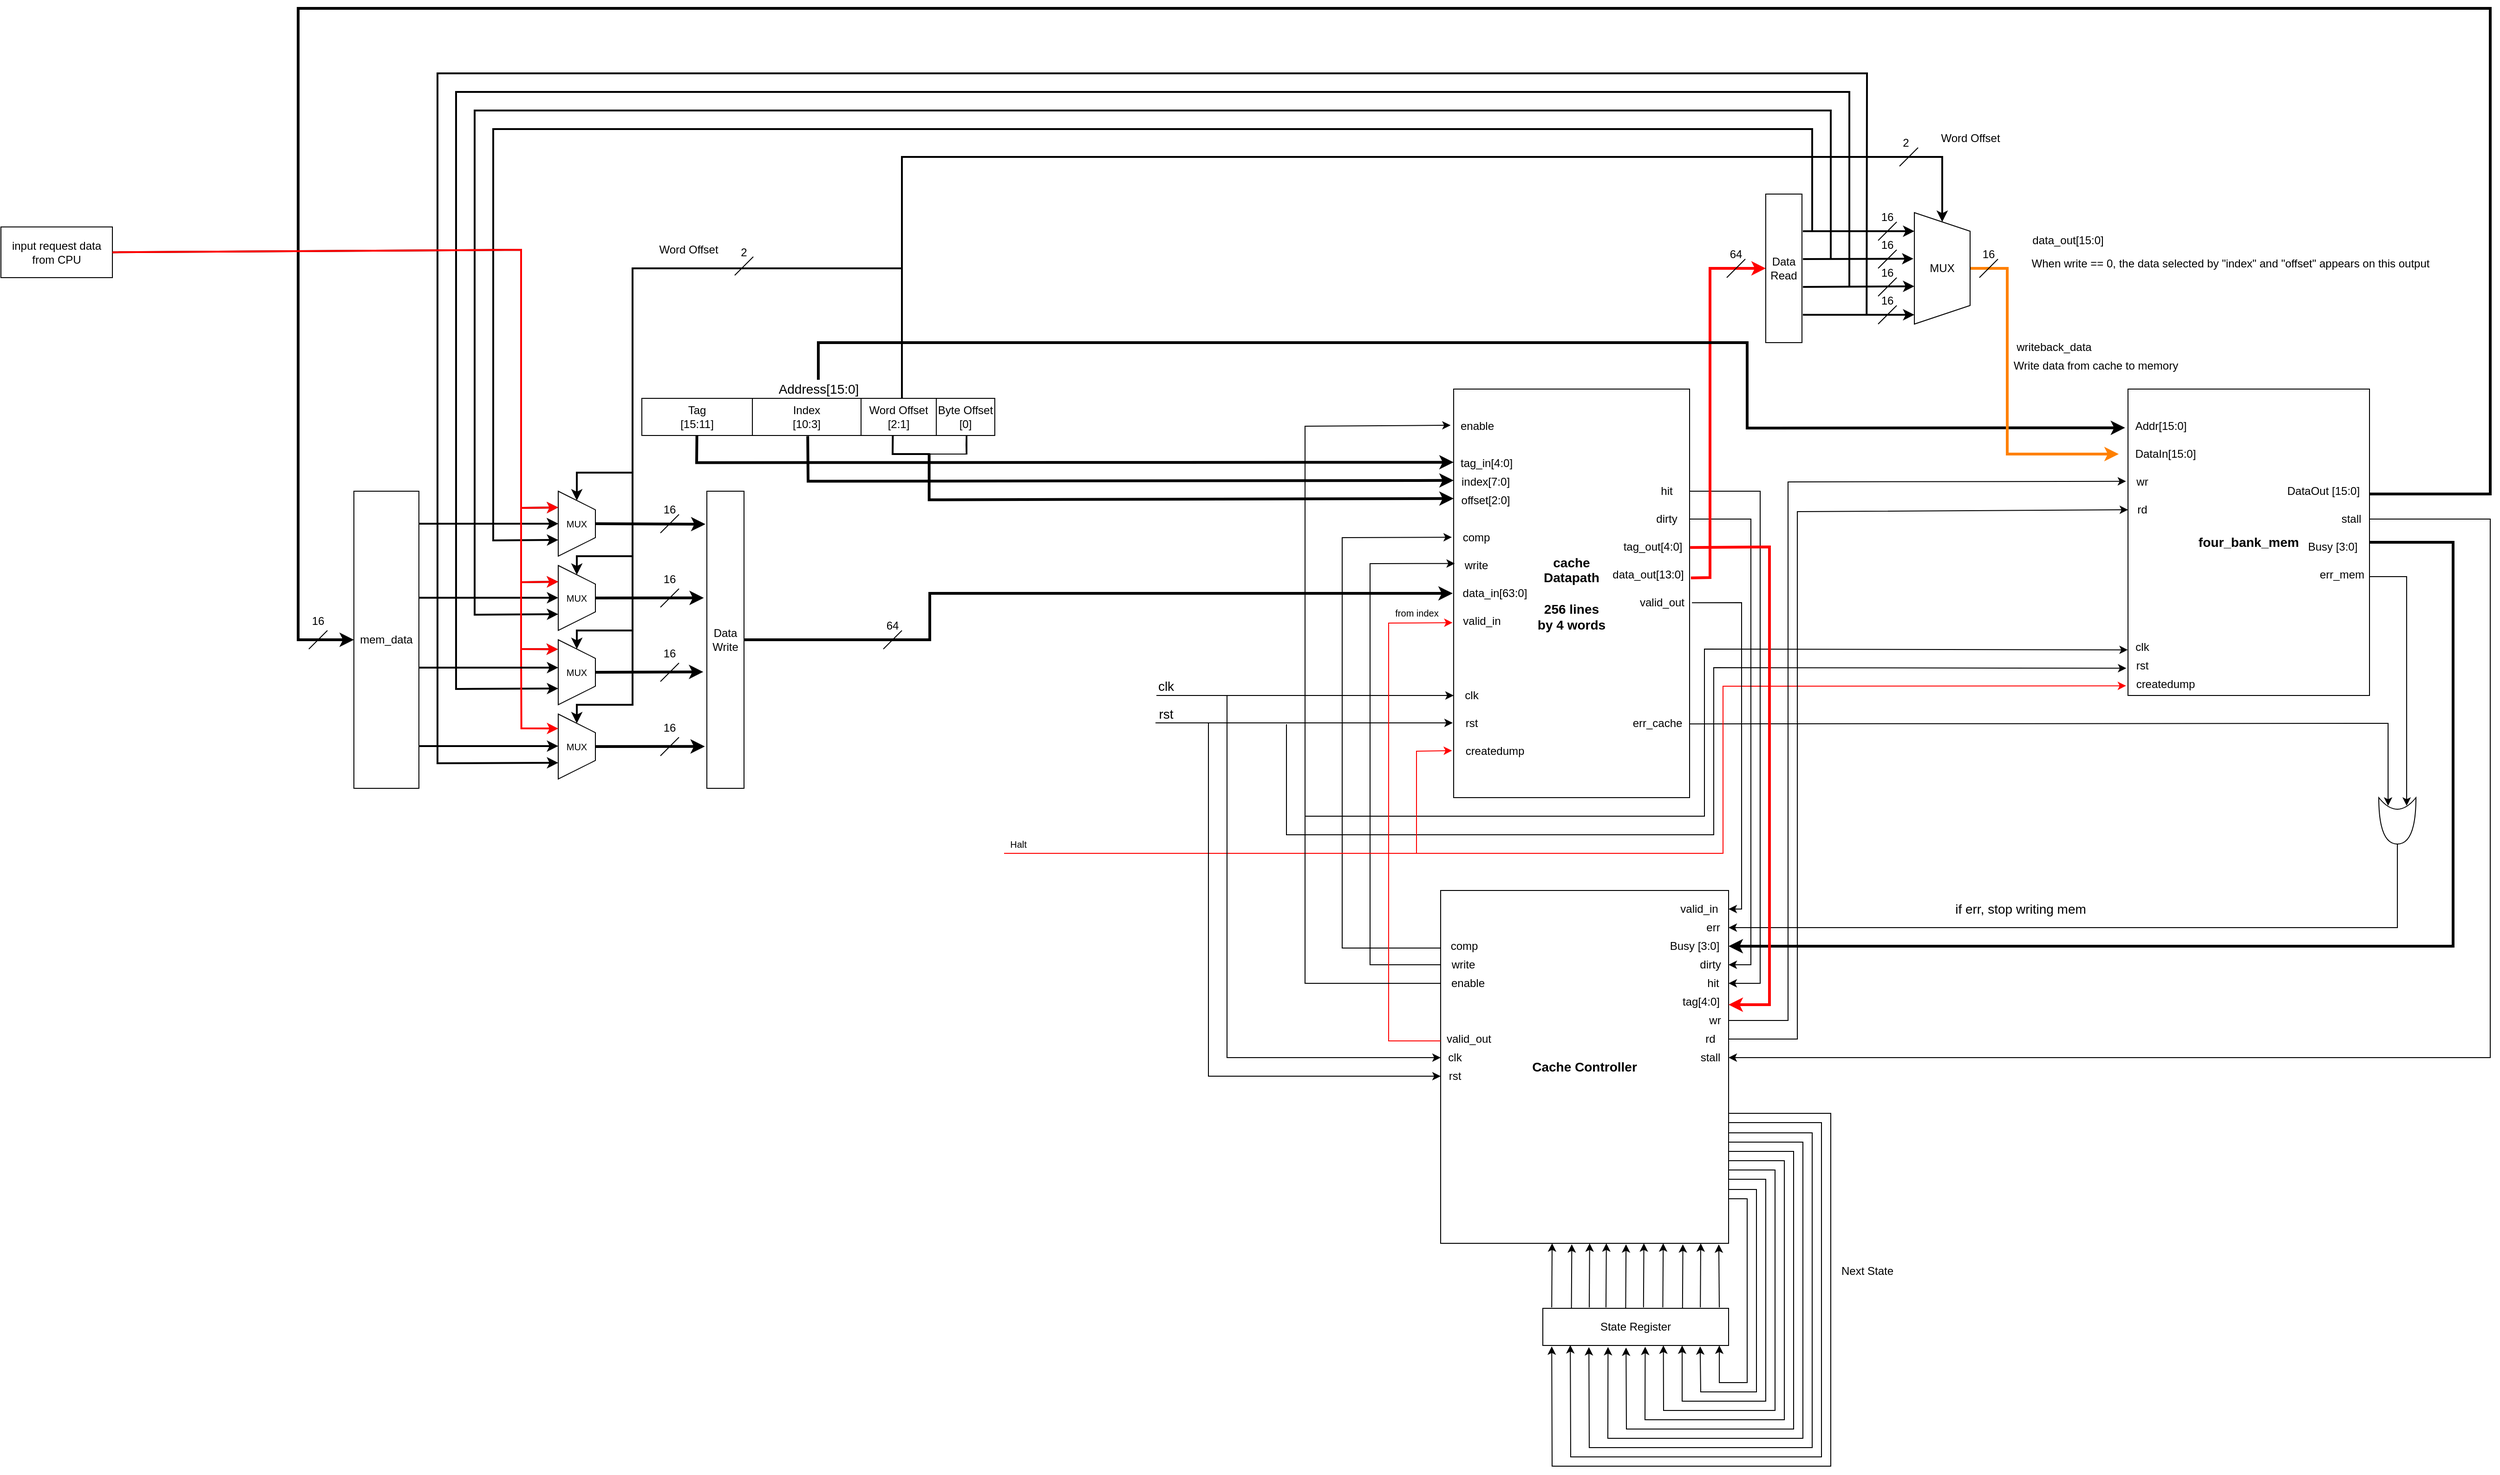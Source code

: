 <mxfile version="17.4.2" type="github">
  <diagram id="H0bEh5gtoYqn4u-LueMm" name="Page-1">
    <mxGraphModel dx="2818" dy="3871" grid="1" gridSize="10" guides="1" tooltips="1" connect="1" arrows="1" fold="1" page="1" pageScale="1" pageWidth="1654" pageHeight="2336" math="0" shadow="0">
      <root>
        <mxCell id="0" />
        <mxCell id="1" parent="0" />
        <mxCell id="fiC_SUdEYGZUoYLQsO_d-1" value="&lt;b&gt;&lt;font style=&quot;font-size: 14px&quot;&gt;four_bank_mem&lt;br&gt;&lt;/font&gt;&lt;/b&gt;" style="rounded=0;whiteSpace=wrap;html=1;fontColor=#000000;fillColor=none;" vertex="1" parent="1">
          <mxGeometry x="2730" y="290" width="260" height="330" as="geometry" />
        </mxCell>
        <mxCell id="fiC_SUdEYGZUoYLQsO_d-2" value="Addr[15:0]" style="text;html=1;align=center;verticalAlign=middle;resizable=0;points=[];autosize=1;strokeColor=none;fillColor=none;fontColor=#000000;" vertex="1" parent="1">
          <mxGeometry x="2730" y="320" width="70" height="20" as="geometry" />
        </mxCell>
        <mxCell id="fiC_SUdEYGZUoYLQsO_d-3" value="DataIn[15:0]" style="text;html=1;align=center;verticalAlign=middle;resizable=0;points=[];autosize=1;strokeColor=none;fillColor=none;fontColor=#000000;" vertex="1" parent="1">
          <mxGeometry x="2730" y="350" width="80" height="20" as="geometry" />
        </mxCell>
        <mxCell id="fiC_SUdEYGZUoYLQsO_d-4" value="wr" style="text;html=1;align=center;verticalAlign=middle;resizable=0;points=[];autosize=1;strokeColor=none;fillColor=none;fontColor=#000000;" vertex="1" parent="1">
          <mxGeometry x="2730" y="380" width="30" height="20" as="geometry" />
        </mxCell>
        <mxCell id="fiC_SUdEYGZUoYLQsO_d-5" value="rd" style="text;html=1;align=center;verticalAlign=middle;resizable=0;points=[];autosize=1;strokeColor=none;fillColor=none;fontColor=#000000;" vertex="1" parent="1">
          <mxGeometry x="2730" y="410" width="30" height="20" as="geometry" />
        </mxCell>
        <mxCell id="fiC_SUdEYGZUoYLQsO_d-6" value="clk" style="text;html=1;align=center;verticalAlign=middle;resizable=0;points=[];autosize=1;strokeColor=none;fillColor=none;fontColor=#000000;" vertex="1" parent="1">
          <mxGeometry x="2730" y="558" width="30" height="20" as="geometry" />
        </mxCell>
        <mxCell id="fiC_SUdEYGZUoYLQsO_d-7" value="rst" style="text;html=1;align=center;verticalAlign=middle;resizable=0;points=[];autosize=1;strokeColor=none;fillColor=none;fontColor=#000000;" vertex="1" parent="1">
          <mxGeometry x="2730" y="578" width="30" height="20" as="geometry" />
        </mxCell>
        <mxCell id="fiC_SUdEYGZUoYLQsO_d-8" value="createdump" style="text;html=1;align=center;verticalAlign=middle;resizable=0;points=[];autosize=1;strokeColor=none;fillColor=none;fontColor=#000000;" vertex="1" parent="1">
          <mxGeometry x="2730" y="598" width="80" height="20" as="geometry" />
        </mxCell>
        <mxCell id="fiC_SUdEYGZUoYLQsO_d-9" value="DataOut [15:0]" style="text;html=1;align=center;verticalAlign=middle;resizable=0;points=[];autosize=1;strokeColor=none;fillColor=none;fontColor=#000000;" vertex="1" parent="1">
          <mxGeometry x="2895" y="390" width="90" height="20" as="geometry" />
        </mxCell>
        <mxCell id="fiC_SUdEYGZUoYLQsO_d-10" value="stall" style="text;html=1;align=center;verticalAlign=middle;resizable=0;points=[];autosize=1;strokeColor=none;fillColor=none;fontColor=#000000;" vertex="1" parent="1">
          <mxGeometry x="2950" y="420" width="40" height="20" as="geometry" />
        </mxCell>
        <mxCell id="fiC_SUdEYGZUoYLQsO_d-11" value="Busy [3:0]" style="text;html=1;align=center;verticalAlign=middle;resizable=0;points=[];autosize=1;strokeColor=none;fillColor=none;fontColor=#000000;" vertex="1" parent="1">
          <mxGeometry x="2915" y="450" width="70" height="20" as="geometry" />
        </mxCell>
        <mxCell id="fiC_SUdEYGZUoYLQsO_d-12" value="err_mem" style="text;html=1;align=center;verticalAlign=middle;resizable=0;points=[];autosize=1;strokeColor=none;fillColor=none;fontColor=#000000;" vertex="1" parent="1">
          <mxGeometry x="2930" y="480" width="60" height="20" as="geometry" />
        </mxCell>
        <mxCell id="fiC_SUdEYGZUoYLQsO_d-13" value="&lt;span style=&quot;font-size: 14px&quot;&gt;&lt;b&gt;cache&lt;br&gt;Datapath&lt;br&gt;&lt;br&gt;256 lines&lt;br&gt;by 4 words&lt;br&gt;&lt;/b&gt;&lt;/span&gt;" style="rounded=0;whiteSpace=wrap;html=1;fontColor=#000000;fillColor=none;" vertex="1" parent="1">
          <mxGeometry x="2004" y="290" width="254" height="440" as="geometry" />
        </mxCell>
        <mxCell id="fiC_SUdEYGZUoYLQsO_d-14" value="enable" style="text;html=1;align=center;verticalAlign=middle;resizable=0;points=[];autosize=1;strokeColor=none;fillColor=none;fontColor=#000000;" vertex="1" parent="1">
          <mxGeometry x="2004" y="320" width="50" height="20" as="geometry" />
        </mxCell>
        <mxCell id="fiC_SUdEYGZUoYLQsO_d-15" value="offset[2:0]" style="text;html=1;align=center;verticalAlign=middle;resizable=0;points=[];autosize=1;strokeColor=none;fillColor=none;fontColor=#000000;" vertex="1" parent="1">
          <mxGeometry x="2003" y="400" width="70" height="20" as="geometry" />
        </mxCell>
        <mxCell id="fiC_SUdEYGZUoYLQsO_d-16" value="hit" style="text;html=1;align=center;verticalAlign=middle;resizable=0;points=[];autosize=1;strokeColor=none;fillColor=none;fontColor=#000000;" vertex="1" parent="1">
          <mxGeometry x="2218" y="390" width="30" height="20" as="geometry" />
        </mxCell>
        <mxCell id="fiC_SUdEYGZUoYLQsO_d-17" value="dirty" style="text;html=1;align=center;verticalAlign=middle;resizable=0;points=[];autosize=1;strokeColor=none;fillColor=none;fontColor=#000000;" vertex="1" parent="1">
          <mxGeometry x="2213" y="420" width="40" height="20" as="geometry" />
        </mxCell>
        <mxCell id="fiC_SUdEYGZUoYLQsO_d-18" value="tag_out[4:0]" style="text;html=1;align=center;verticalAlign=middle;resizable=0;points=[];autosize=1;strokeColor=none;fillColor=none;fontColor=#000000;" vertex="1" parent="1">
          <mxGeometry x="2178" y="450" width="80" height="20" as="geometry" />
        </mxCell>
        <mxCell id="fiC_SUdEYGZUoYLQsO_d-19" value="data_out[13:0]" style="text;html=1;align=center;verticalAlign=middle;resizable=0;points=[];autosize=1;strokeColor=none;fillColor=none;fontColor=#000000;" vertex="1" parent="1">
          <mxGeometry x="2168" y="480" width="90" height="20" as="geometry" />
        </mxCell>
        <mxCell id="fiC_SUdEYGZUoYLQsO_d-20" value="comp" style="text;html=1;align=center;verticalAlign=middle;resizable=0;points=[];autosize=1;strokeColor=none;fillColor=none;fontColor=#000000;" vertex="1" parent="1">
          <mxGeometry x="2003" y="440" width="50" height="20" as="geometry" />
        </mxCell>
        <mxCell id="fiC_SUdEYGZUoYLQsO_d-21" value="index[7:0]" style="text;html=1;align=center;verticalAlign=middle;resizable=0;points=[];autosize=1;strokeColor=none;fillColor=none;fontColor=#000000;" vertex="1" parent="1">
          <mxGeometry x="2003" y="380" width="70" height="20" as="geometry" />
        </mxCell>
        <mxCell id="fiC_SUdEYGZUoYLQsO_d-22" value="write" style="text;html=1;align=center;verticalAlign=middle;resizable=0;points=[];autosize=1;strokeColor=none;fillColor=none;fontColor=#000000;" vertex="1" parent="1">
          <mxGeometry x="2008" y="470" width="40" height="20" as="geometry" />
        </mxCell>
        <mxCell id="fiC_SUdEYGZUoYLQsO_d-23" value="valid_in" style="text;html=1;align=center;verticalAlign=middle;resizable=0;points=[];autosize=1;strokeColor=none;fillColor=none;fontColor=#000000;" vertex="1" parent="1">
          <mxGeometry x="2004" y="530" width="60" height="20" as="geometry" />
        </mxCell>
        <mxCell id="fiC_SUdEYGZUoYLQsO_d-24" value="data_in[63:0]" style="text;html=1;align=center;verticalAlign=middle;resizable=0;points=[];autosize=1;strokeColor=none;fillColor=none;fontColor=#000000;" vertex="1" parent="1">
          <mxGeometry x="2003" y="500" width="90" height="20" as="geometry" />
        </mxCell>
        <mxCell id="fiC_SUdEYGZUoYLQsO_d-25" value="tag_in[4:0]" style="text;html=1;align=center;verticalAlign=middle;resizable=0;points=[];autosize=1;strokeColor=none;fillColor=none;fontColor=#000000;" vertex="1" parent="1">
          <mxGeometry x="2004" y="360" width="70" height="20" as="geometry" />
        </mxCell>
        <mxCell id="fiC_SUdEYGZUoYLQsO_d-26" value="clk" style="text;html=1;align=center;verticalAlign=middle;resizable=0;points=[];autosize=1;strokeColor=none;fillColor=none;fontColor=#000000;" vertex="1" parent="1">
          <mxGeometry x="2008" y="610" width="30" height="20" as="geometry" />
        </mxCell>
        <mxCell id="fiC_SUdEYGZUoYLQsO_d-27" value="rst" style="text;html=1;align=center;verticalAlign=middle;resizable=0;points=[];autosize=1;strokeColor=none;fillColor=none;fontColor=#000000;" vertex="1" parent="1">
          <mxGeometry x="2008" y="640" width="30" height="20" as="geometry" />
        </mxCell>
        <mxCell id="fiC_SUdEYGZUoYLQsO_d-28" value="createdump" style="text;html=1;align=center;verticalAlign=middle;resizable=0;points=[];autosize=1;strokeColor=none;fillColor=none;fontColor=#000000;" vertex="1" parent="1">
          <mxGeometry x="2008" y="670" width="80" height="20" as="geometry" />
        </mxCell>
        <mxCell id="fiC_SUdEYGZUoYLQsO_d-29" value="valid_out" style="text;html=1;align=center;verticalAlign=middle;resizable=0;points=[];autosize=1;strokeColor=none;fillColor=none;fontColor=#000000;" vertex="1" parent="1">
          <mxGeometry x="2198" y="510" width="60" height="20" as="geometry" />
        </mxCell>
        <mxCell id="fiC_SUdEYGZUoYLQsO_d-30" value="err_cache" style="text;html=1;align=center;verticalAlign=middle;resizable=0;points=[];autosize=1;strokeColor=none;fillColor=none;fontColor=#000000;" vertex="1" parent="1">
          <mxGeometry x="2188" y="640" width="70" height="20" as="geometry" />
        </mxCell>
        <mxCell id="fiC_SUdEYGZUoYLQsO_d-31" value="&lt;b&gt;Cache Controller&lt;/b&gt;" style="rounded=0;whiteSpace=wrap;html=1;fontSize=14;fontColor=#000000;fillColor=none;" vertex="1" parent="1">
          <mxGeometry x="1990" y="830" width="310" height="380" as="geometry" />
        </mxCell>
        <mxCell id="fiC_SUdEYGZUoYLQsO_d-32" value="" style="endArrow=classic;html=1;rounded=0;fontSize=14;fontColor=#000000;entryX=-0.019;entryY=0.479;entryDx=0;entryDy=0;entryPerimeter=0;" edge="1" parent="1" target="fiC_SUdEYGZUoYLQsO_d-20">
          <mxGeometry width="50" height="50" relative="1" as="geometry">
            <mxPoint x="1990" y="892" as="sourcePoint" />
            <mxPoint x="1884" y="450" as="targetPoint" />
            <Array as="points">
              <mxPoint x="1884" y="892" />
              <mxPoint x="1884" y="450" />
            </Array>
          </mxGeometry>
        </mxCell>
        <mxCell id="fiC_SUdEYGZUoYLQsO_d-33" value="" style="endArrow=classic;html=1;rounded=0;fontSize=14;fontColor=#000000;entryX=0.005;entryY=0.427;entryDx=0;entryDy=0;entryPerimeter=0;" edge="1" parent="1" target="fiC_SUdEYGZUoYLQsO_d-13">
          <mxGeometry width="50" height="50" relative="1" as="geometry">
            <mxPoint x="1990" y="910" as="sourcePoint" />
            <mxPoint x="1774" y="480" as="targetPoint" />
            <Array as="points">
              <mxPoint x="1914" y="910" />
              <mxPoint x="1914" y="478" />
            </Array>
          </mxGeometry>
        </mxCell>
        <mxCell id="fiC_SUdEYGZUoYLQsO_d-34" value="comp" style="text;html=1;align=center;verticalAlign=middle;resizable=0;points=[];autosize=1;strokeColor=none;fillColor=none;fontColor=#000000;" vertex="1" parent="1">
          <mxGeometry x="1990" y="880" width="50" height="20" as="geometry" />
        </mxCell>
        <mxCell id="fiC_SUdEYGZUoYLQsO_d-35" value="write" style="text;html=1;align=center;verticalAlign=middle;resizable=0;points=[];autosize=1;strokeColor=none;fillColor=none;fontColor=#000000;" vertex="1" parent="1">
          <mxGeometry x="1994" y="900" width="40" height="20" as="geometry" />
        </mxCell>
        <mxCell id="fiC_SUdEYGZUoYLQsO_d-36" value="Address[15:0]" style="text;html=1;align=center;verticalAlign=middle;resizable=0;points=[];autosize=1;strokeColor=none;fillColor=none;fontSize=14;fontColor=#000000;" vertex="1" parent="1">
          <mxGeometry x="1270" y="280" width="100" height="20" as="geometry" />
        </mxCell>
        <mxCell id="fiC_SUdEYGZUoYLQsO_d-37" value="&lt;span style=&quot;font-weight: normal&quot;&gt;Busy [3:0]&lt;/span&gt;" style="text;html=1;align=center;verticalAlign=middle;resizable=0;points=[];autosize=1;strokeColor=none;fillColor=none;fontColor=#000000;fontStyle=1" vertex="1" parent="1">
          <mxGeometry x="2228" y="880" width="70" height="20" as="geometry" />
        </mxCell>
        <mxCell id="fiC_SUdEYGZUoYLQsO_d-38" value="err" style="text;html=1;align=center;verticalAlign=middle;resizable=0;points=[];autosize=1;strokeColor=none;fillColor=none;fontColor=#000000;" vertex="1" parent="1">
          <mxGeometry x="2268" y="860" width="30" height="20" as="geometry" />
        </mxCell>
        <mxCell id="fiC_SUdEYGZUoYLQsO_d-39" value="if err, stop writing mem" style="text;html=1;align=center;verticalAlign=middle;resizable=0;points=[];autosize=1;strokeColor=none;fillColor=none;fontSize=14;fontColor=#000000;" vertex="1" parent="1">
          <mxGeometry x="2534" y="840" width="160" height="20" as="geometry" />
        </mxCell>
        <mxCell id="fiC_SUdEYGZUoYLQsO_d-40" value="" style="endArrow=classic;html=1;rounded=0;fontSize=14;fontColor=#000000;entryX=0;entryY=0.75;entryDx=0;entryDy=0;" edge="1" parent="1" target="fiC_SUdEYGZUoYLQsO_d-13">
          <mxGeometry width="50" height="50" relative="1" as="geometry">
            <mxPoint x="1684" y="620" as="sourcePoint" />
            <mxPoint x="1724" y="600" as="targetPoint" />
          </mxGeometry>
        </mxCell>
        <mxCell id="fiC_SUdEYGZUoYLQsO_d-41" value="" style="endArrow=classic;html=1;rounded=0;fontSize=14;fontColor=#000000;strokeWidth=3;" edge="1" parent="1">
          <mxGeometry width="50" height="50" relative="1" as="geometry">
            <mxPoint x="2990" y="455" as="sourcePoint" />
            <mxPoint x="2300" y="890" as="targetPoint" />
            <Array as="points">
              <mxPoint x="3080" y="455" />
              <mxPoint x="3080" y="890" />
            </Array>
          </mxGeometry>
        </mxCell>
        <mxCell id="fiC_SUdEYGZUoYLQsO_d-42" value="" style="endArrow=classic;html=1;rounded=0;fontSize=14;fontColor=#000000;exitX=1;exitY=0.5;exitDx=0;exitDy=0;exitPerimeter=0;" edge="1" parent="1" source="fiC_SUdEYGZUoYLQsO_d-44">
          <mxGeometry width="50" height="50" relative="1" as="geometry">
            <mxPoint x="2704" y="760" as="sourcePoint" />
            <mxPoint x="2300" y="870" as="targetPoint" />
            <Array as="points">
              <mxPoint x="3020" y="870" />
              <mxPoint x="2694" y="870" />
            </Array>
          </mxGeometry>
        </mxCell>
        <mxCell id="fiC_SUdEYGZUoYLQsO_d-43" value="" style="endArrow=classic;html=1;rounded=0;fontSize=14;fontColor=#000000;exitX=1.004;exitY=0.529;exitDx=0;exitDy=0;exitPerimeter=0;entryX=0.175;entryY=0.75;entryDx=0;entryDy=0;entryPerimeter=0;" edge="1" parent="1" source="fiC_SUdEYGZUoYLQsO_d-30" target="fiC_SUdEYGZUoYLQsO_d-44">
          <mxGeometry width="50" height="50" relative="1" as="geometry">
            <mxPoint x="2264" y="650" as="sourcePoint" />
            <mxPoint x="2684" y="730" as="targetPoint" />
            <Array as="points">
              <mxPoint x="3010" y="650" />
            </Array>
          </mxGeometry>
        </mxCell>
        <mxCell id="fiC_SUdEYGZUoYLQsO_d-44" value="" style="shape=xor;whiteSpace=wrap;html=1;fontSize=14;fontColor=#000000;fillColor=none;direction=south;" vertex="1" parent="1">
          <mxGeometry x="3000" y="730" width="40" height="50" as="geometry" />
        </mxCell>
        <mxCell id="fiC_SUdEYGZUoYLQsO_d-45" value="" style="endArrow=classic;html=1;rounded=0;fontSize=14;fontColor=#000000;entryX=0.175;entryY=0.25;entryDx=0;entryDy=0;entryPerimeter=0;" edge="1" parent="1" target="fiC_SUdEYGZUoYLQsO_d-44">
          <mxGeometry width="50" height="50" relative="1" as="geometry">
            <mxPoint x="2990" y="492" as="sourcePoint" />
            <mxPoint x="2724" y="530" as="targetPoint" />
            <Array as="points">
              <mxPoint x="3030" y="492" />
            </Array>
          </mxGeometry>
        </mxCell>
        <mxCell id="fiC_SUdEYGZUoYLQsO_d-46" value="" style="endArrow=classic;html=1;rounded=0;fontSize=14;fontColor=#000000;entryX=0;entryY=0.75;entryDx=0;entryDy=0;" edge="1" parent="1">
          <mxGeometry width="50" height="50" relative="1" as="geometry">
            <mxPoint x="1683" y="649.5" as="sourcePoint" />
            <mxPoint x="2003" y="649.5" as="targetPoint" />
          </mxGeometry>
        </mxCell>
        <mxCell id="fiC_SUdEYGZUoYLQsO_d-47" value="rst" style="text;html=1;align=center;verticalAlign=middle;resizable=0;points=[];autosize=1;strokeColor=none;fillColor=none;fontSize=14;fontColor=#000000;" vertex="1" parent="1">
          <mxGeometry x="1679" y="630" width="30" height="20" as="geometry" />
        </mxCell>
        <mxCell id="fiC_SUdEYGZUoYLQsO_d-48" value="clk" style="text;html=1;align=center;verticalAlign=middle;resizable=0;points=[];autosize=1;strokeColor=none;fillColor=none;fontSize=14;fontColor=#000000;" vertex="1" parent="1">
          <mxGeometry x="1679" y="600" width="30" height="20" as="geometry" />
        </mxCell>
        <mxCell id="fiC_SUdEYGZUoYLQsO_d-49" value="" style="endArrow=classic;html=1;rounded=0;fontSize=14;fontColor=#000000;entryX=-0.001;entryY=0.851;entryDx=0;entryDy=0;entryPerimeter=0;" edge="1" parent="1" target="fiC_SUdEYGZUoYLQsO_d-1">
          <mxGeometry width="50" height="50" relative="1" as="geometry">
            <mxPoint x="1844" y="620" as="sourcePoint" />
            <mxPoint x="2374" y="490" as="targetPoint" />
            <Array as="points">
              <mxPoint x="1844" y="750" />
              <mxPoint x="2274" y="750" />
              <mxPoint x="2274" y="570" />
            </Array>
          </mxGeometry>
        </mxCell>
        <mxCell id="fiC_SUdEYGZUoYLQsO_d-50" value="" style="endArrow=classic;html=1;rounded=0;fontSize=14;fontColor=#000000;entryX=-0.007;entryY=0.911;entryDx=0;entryDy=0;entryPerimeter=0;" edge="1" parent="1" target="fiC_SUdEYGZUoYLQsO_d-1">
          <mxGeometry width="50" height="50" relative="1" as="geometry">
            <mxPoint x="1824" y="651" as="sourcePoint" />
            <mxPoint x="2404" y="530" as="targetPoint" />
            <Array as="points">
              <mxPoint x="1824" y="770" />
              <mxPoint x="2284" y="770" />
              <mxPoint x="2284" y="590" />
            </Array>
          </mxGeometry>
        </mxCell>
        <mxCell id="fiC_SUdEYGZUoYLQsO_d-51" value="" style="endArrow=classic;html=1;rounded=0;fontSize=14;fontColor=#000000;entryX=-0.026;entryY=0.578;entryDx=0;entryDy=0;entryPerimeter=0;strokeColor=#FF0000;" edge="1" parent="1" target="fiC_SUdEYGZUoYLQsO_d-8">
          <mxGeometry width="50" height="50" relative="1" as="geometry">
            <mxPoint x="1520" y="790" as="sourcePoint" />
            <mxPoint x="1784" y="780" as="targetPoint" />
            <Array as="points">
              <mxPoint x="1964" y="790" />
              <mxPoint x="2294" y="790" />
              <mxPoint x="2294" y="610" />
            </Array>
          </mxGeometry>
        </mxCell>
        <mxCell id="fiC_SUdEYGZUoYLQsO_d-52" value="" style="endArrow=classic;html=1;rounded=0;fontSize=14;fontColor=#000000;exitX=1;exitY=0.25;exitDx=0;exitDy=0;" edge="1" parent="1" source="fiC_SUdEYGZUoYLQsO_d-13">
          <mxGeometry width="50" height="50" relative="1" as="geometry">
            <mxPoint x="2334" y="200" as="sourcePoint" />
            <mxPoint x="2300" y="930" as="targetPoint" />
            <Array as="points">
              <mxPoint x="2334" y="400" />
              <mxPoint x="2334" y="930" />
            </Array>
          </mxGeometry>
        </mxCell>
        <mxCell id="fiC_SUdEYGZUoYLQsO_d-53" value="hit" style="text;html=1;align=center;verticalAlign=middle;resizable=0;points=[];autosize=1;strokeColor=none;fillColor=none;fontColor=#000000;" vertex="1" parent="1">
          <mxGeometry x="2268" y="920" width="30" height="20" as="geometry" />
        </mxCell>
        <mxCell id="fiC_SUdEYGZUoYLQsO_d-54" value="dirty" style="text;html=1;align=center;verticalAlign=middle;resizable=0;points=[];autosize=1;strokeColor=none;fillColor=none;fontColor=#000000;" vertex="1" parent="1">
          <mxGeometry x="2260" y="900" width="40" height="20" as="geometry" />
        </mxCell>
        <mxCell id="fiC_SUdEYGZUoYLQsO_d-55" value="" style="endArrow=classic;html=1;rounded=0;fontSize=14;fontColor=#000000;" edge="1" parent="1">
          <mxGeometry width="50" height="50" relative="1" as="geometry">
            <mxPoint x="2258" y="430" as="sourcePoint" />
            <mxPoint x="2300" y="910" as="targetPoint" />
            <Array as="points">
              <mxPoint x="2324" y="430" />
              <mxPoint x="2324" y="910" />
            </Array>
          </mxGeometry>
        </mxCell>
        <mxCell id="fiC_SUdEYGZUoYLQsO_d-56" value="" style="endArrow=classic;html=1;rounded=0;fontSize=14;fontColor=#000000;entryX=-0.02;entryY=0.58;entryDx=0;entryDy=0;entryPerimeter=0;strokeColor=#FF0000;" edge="1" parent="1" target="fiC_SUdEYGZUoYLQsO_d-23">
          <mxGeometry width="50" height="50" relative="1" as="geometry">
            <mxPoint x="1990" y="992" as="sourcePoint" />
            <mxPoint x="1704" y="330" as="targetPoint" />
            <Array as="points">
              <mxPoint x="1934" y="992" />
              <mxPoint x="1934" y="542" />
            </Array>
          </mxGeometry>
        </mxCell>
        <mxCell id="fiC_SUdEYGZUoYLQsO_d-57" value="&lt;font style=&quot;font-size: 10px&quot;&gt;from index&lt;/font&gt;" style="text;html=1;align=center;verticalAlign=middle;resizable=0;points=[];autosize=1;strokeColor=none;fillColor=none;fontSize=14;fontColor=#000000;" vertex="1" parent="1">
          <mxGeometry x="1934" y="520" width="60" height="20" as="geometry" />
        </mxCell>
        <mxCell id="fiC_SUdEYGZUoYLQsO_d-58" value="" style="endArrow=classic;html=1;rounded=0;fontSize=10;fontColor=#000000;exitX=1.016;exitY=0.669;exitDx=0;exitDy=0;exitPerimeter=0;strokeColor=#FF0000;strokeWidth=3;" edge="1" parent="1" source="fiC_SUdEYGZUoYLQsO_d-19">
          <mxGeometry width="50" height="50" relative="1" as="geometry">
            <mxPoint x="2334" y="450" as="sourcePoint" />
            <mxPoint x="2340" y="160" as="targetPoint" />
            <Array as="points">
              <mxPoint x="2280" y="493" />
              <mxPoint x="2280" y="160" />
            </Array>
          </mxGeometry>
        </mxCell>
        <mxCell id="fiC_SUdEYGZUoYLQsO_d-59" value="" style="endArrow=classic;html=1;rounded=0;fontSize=10;fontColor=#000000;entryX=-0.008;entryY=0.301;entryDx=0;entryDy=0;entryPerimeter=0;" edge="1" parent="1" target="fiC_SUdEYGZUoYLQsO_d-1">
          <mxGeometry width="50" height="50" relative="1" as="geometry">
            <mxPoint x="2300" y="970" as="sourcePoint" />
            <mxPoint x="2394" y="380" as="targetPoint" />
            <Array as="points">
              <mxPoint x="2364" y="970" />
              <mxPoint x="2364" y="390" />
            </Array>
          </mxGeometry>
        </mxCell>
        <mxCell id="fiC_SUdEYGZUoYLQsO_d-60" value="" style="endArrow=classic;html=1;rounded=0;fontSize=10;fontColor=#000000;" edge="1" parent="1">
          <mxGeometry width="50" height="50" relative="1" as="geometry">
            <mxPoint x="2324" y="990" as="sourcePoint" />
            <mxPoint x="2730" y="420" as="targetPoint" />
            <Array as="points">
              <mxPoint x="2300" y="990" />
              <mxPoint x="2374" y="990" />
              <mxPoint x="2374" y="422" />
            </Array>
          </mxGeometry>
        </mxCell>
        <mxCell id="fiC_SUdEYGZUoYLQsO_d-61" value="wr" style="text;html=1;align=center;verticalAlign=middle;resizable=0;points=[];autosize=1;strokeColor=none;fillColor=none;fontColor=#000000;" vertex="1" parent="1">
          <mxGeometry x="2270" y="960" width="30" height="20" as="geometry" />
        </mxCell>
        <mxCell id="fiC_SUdEYGZUoYLQsO_d-62" value="rd" style="text;html=1;align=center;verticalAlign=middle;resizable=0;points=[];autosize=1;strokeColor=none;fillColor=none;fontColor=#000000;" vertex="1" parent="1">
          <mxGeometry x="2265" y="980" width="30" height="20" as="geometry" />
        </mxCell>
        <mxCell id="fiC_SUdEYGZUoYLQsO_d-63" value="Halt" style="text;html=1;align=center;verticalAlign=middle;resizable=0;points=[];autosize=1;strokeColor=none;fillColor=none;fontSize=10;fontColor=#000000;" vertex="1" parent="1">
          <mxGeometry x="1520" y="770" width="30" height="20" as="geometry" />
        </mxCell>
        <mxCell id="fiC_SUdEYGZUoYLQsO_d-64" value="" style="endArrow=classic;html=1;rounded=0;fontSize=10;fontColor=#000000;entryX=-0.007;entryY=0.885;entryDx=0;entryDy=0;entryPerimeter=0;strokeColor=#FF0000;" edge="1" parent="1" target="fiC_SUdEYGZUoYLQsO_d-13">
          <mxGeometry width="50" height="50" relative="1" as="geometry">
            <mxPoint x="1964" y="790" as="sourcePoint" />
            <mxPoint x="1974" y="690" as="targetPoint" />
            <Array as="points">
              <mxPoint x="1964" y="680" />
            </Array>
          </mxGeometry>
        </mxCell>
        <mxCell id="fiC_SUdEYGZUoYLQsO_d-65" value="" style="endArrow=classic;html=1;rounded=0;fontSize=10;fontColor=#000000;strokeColor=#000000;exitX=1.01;exitY=0.523;exitDx=0;exitDy=0;exitPerimeter=0;" edge="1" parent="1" source="fiC_SUdEYGZUoYLQsO_d-13">
          <mxGeometry width="50" height="50" relative="1" as="geometry">
            <mxPoint x="2474" y="760" as="sourcePoint" />
            <mxPoint x="2300" y="850" as="targetPoint" />
            <Array as="points">
              <mxPoint x="2314" y="520" />
              <mxPoint x="2314" y="850" />
              <mxPoint x="2304" y="850" />
            </Array>
          </mxGeometry>
        </mxCell>
        <mxCell id="fiC_SUdEYGZUoYLQsO_d-66" value="valid_in" style="text;html=1;align=center;verticalAlign=middle;resizable=0;points=[];autosize=1;strokeColor=none;fillColor=none;fontColor=#000000;" vertex="1" parent="1">
          <mxGeometry x="2238" y="840" width="60" height="20" as="geometry" />
        </mxCell>
        <mxCell id="fiC_SUdEYGZUoYLQsO_d-67" value="" style="endArrow=classic;html=1;rounded=0;fontSize=10;fontColor=#000000;strokeColor=#000000;" edge="1" parent="1">
          <mxGeometry width="50" height="50" relative="1" as="geometry">
            <mxPoint x="2990" y="430" as="sourcePoint" />
            <mxPoint x="2300" y="1010" as="targetPoint" />
            <Array as="points">
              <mxPoint x="3120" y="430" />
              <mxPoint x="3120" y="1010" />
            </Array>
          </mxGeometry>
        </mxCell>
        <mxCell id="fiC_SUdEYGZUoYLQsO_d-68" value="stall" style="text;html=1;align=center;verticalAlign=middle;resizable=0;points=[];autosize=1;strokeColor=none;fillColor=none;fontColor=#000000;" vertex="1" parent="1">
          <mxGeometry x="2260" y="1000" width="40" height="20" as="geometry" />
        </mxCell>
        <mxCell id="fiC_SUdEYGZUoYLQsO_d-69" value="" style="endArrow=classic;html=1;rounded=0;fontSize=10;fontColor=#000000;strokeColor=#FF0000;exitX=1.008;exitY=0.533;exitDx=0;exitDy=0;exitPerimeter=0;strokeWidth=3;" edge="1" parent="1" source="fiC_SUdEYGZUoYLQsO_d-18">
          <mxGeometry width="50" height="50" relative="1" as="geometry">
            <mxPoint x="2294" y="500" as="sourcePoint" />
            <mxPoint x="2300" y="953" as="targetPoint" />
            <Array as="points">
              <mxPoint x="2344" y="460" />
              <mxPoint x="2344" y="953" />
            </Array>
          </mxGeometry>
        </mxCell>
        <mxCell id="fiC_SUdEYGZUoYLQsO_d-70" value="tag[4:0]" style="text;html=1;align=center;verticalAlign=middle;resizable=0;points=[];autosize=1;strokeColor=none;fillColor=none;fontColor=#000000;" vertex="1" parent="1">
          <mxGeometry x="2240" y="940" width="60" height="20" as="geometry" />
        </mxCell>
        <mxCell id="fiC_SUdEYGZUoYLQsO_d-71" value="" style="endArrow=classic;html=1;rounded=0;fontSize=10;fontColor=#000000;strokeColor=#000000;entryX=-0.066;entryY=0.45;entryDx=0;entryDy=0;entryPerimeter=0;" edge="1" parent="1" target="fiC_SUdEYGZUoYLQsO_d-14">
          <mxGeometry width="50" height="50" relative="1" as="geometry">
            <mxPoint x="1990" y="930" as="sourcePoint" />
            <mxPoint x="1944" y="280" as="targetPoint" />
            <Array as="points">
              <mxPoint x="1844" y="930" />
              <mxPoint x="1844" y="330" />
            </Array>
          </mxGeometry>
        </mxCell>
        <mxCell id="fiC_SUdEYGZUoYLQsO_d-72" value="enable" style="text;html=1;align=center;verticalAlign=middle;resizable=0;points=[];autosize=1;strokeColor=none;fillColor=none;fontColor=#000000;" vertex="1" parent="1">
          <mxGeometry x="1994" y="920" width="50" height="20" as="geometry" />
        </mxCell>
        <mxCell id="fiC_SUdEYGZUoYLQsO_d-73" value="" style="shape=table;html=1;whiteSpace=wrap;startSize=0;container=1;collapsible=0;childLayout=tableLayout;" vertex="1" parent="1">
          <mxGeometry x="1130" y="300" width="380" height="40" as="geometry" />
        </mxCell>
        <mxCell id="fiC_SUdEYGZUoYLQsO_d-74" value="" style="shape=tableRow;horizontal=0;startSize=0;swimlaneHead=0;swimlaneBody=0;top=0;left=0;bottom=0;right=0;collapsible=0;dropTarget=0;fillColor=none;points=[[0,0.5],[1,0.5]];portConstraint=eastwest;" vertex="1" parent="fiC_SUdEYGZUoYLQsO_d-73">
          <mxGeometry width="380" height="40" as="geometry" />
        </mxCell>
        <mxCell id="fiC_SUdEYGZUoYLQsO_d-75" value="&lt;span&gt;Tag&lt;br&gt;[15:11]&lt;br&gt;&lt;/span&gt;" style="shape=partialRectangle;html=1;whiteSpace=wrap;connectable=0;fillColor=none;top=0;left=0;bottom=0;right=0;overflow=hidden;" vertex="1" parent="fiC_SUdEYGZUoYLQsO_d-74">
          <mxGeometry width="119" height="40" as="geometry">
            <mxRectangle width="119" height="40" as="alternateBounds" />
          </mxGeometry>
        </mxCell>
        <mxCell id="fiC_SUdEYGZUoYLQsO_d-76" value="&lt;span&gt;Index&lt;br&gt;[10:3]&lt;br&gt;&lt;/span&gt;" style="shape=partialRectangle;html=1;whiteSpace=wrap;connectable=0;fillColor=none;top=0;left=0;bottom=0;right=0;overflow=hidden;" vertex="1" parent="fiC_SUdEYGZUoYLQsO_d-74">
          <mxGeometry x="119" width="117" height="40" as="geometry">
            <mxRectangle width="117" height="40" as="alternateBounds" />
          </mxGeometry>
        </mxCell>
        <mxCell id="fiC_SUdEYGZUoYLQsO_d-77" value="&lt;span&gt;Word Offset&lt;br&gt;[2:1]&lt;br&gt;&lt;/span&gt;" style="shape=partialRectangle;html=1;whiteSpace=wrap;connectable=0;fillColor=none;top=0;left=0;bottom=0;right=0;overflow=hidden;" vertex="1" parent="fiC_SUdEYGZUoYLQsO_d-74">
          <mxGeometry x="236" width="81" height="40" as="geometry">
            <mxRectangle width="81" height="40" as="alternateBounds" />
          </mxGeometry>
        </mxCell>
        <mxCell id="fiC_SUdEYGZUoYLQsO_d-78" value="Byte Offset&lt;br&gt;[0]" style="shape=partialRectangle;html=1;whiteSpace=wrap;connectable=0;fillColor=none;top=0;left=0;bottom=0;right=0;overflow=hidden;" vertex="1" parent="fiC_SUdEYGZUoYLQsO_d-74">
          <mxGeometry x="317" width="63" height="40" as="geometry">
            <mxRectangle width="63" height="40" as="alternateBounds" />
          </mxGeometry>
        </mxCell>
        <mxCell id="fiC_SUdEYGZUoYLQsO_d-79" value="" style="endArrow=classic;html=1;rounded=0;fontSize=10;fontColor=#000000;strokeColor=#000000;entryX=-0.045;entryY=0.586;entryDx=0;entryDy=0;entryPerimeter=0;strokeWidth=3;" edge="1" parent="1" target="fiC_SUdEYGZUoYLQsO_d-2">
          <mxGeometry width="50" height="50" relative="1" as="geometry">
            <mxPoint x="1320" y="280" as="sourcePoint" />
            <mxPoint x="1440" y="210" as="targetPoint" />
            <Array as="points">
              <mxPoint x="1320" y="240" />
              <mxPoint x="2320" y="240" />
              <mxPoint x="2320" y="332" />
            </Array>
          </mxGeometry>
        </mxCell>
        <mxCell id="fiC_SUdEYGZUoYLQsO_d-80" value="" style="endArrow=none;html=1;rounded=0;fontSize=10;fontColor=#000000;strokeColor=#000000;exitX=0.711;exitY=0.993;exitDx=0;exitDy=0;exitPerimeter=0;strokeWidth=2;" edge="1" parent="1" source="fiC_SUdEYGZUoYLQsO_d-74">
          <mxGeometry width="50" height="50" relative="1" as="geometry">
            <mxPoint x="1390" y="400" as="sourcePoint" />
            <mxPoint x="1440" y="360" as="targetPoint" />
            <Array as="points">
              <mxPoint x="1400" y="360" />
            </Array>
          </mxGeometry>
        </mxCell>
        <mxCell id="fiC_SUdEYGZUoYLQsO_d-81" value="" style="endArrow=none;html=1;rounded=0;fontSize=10;fontColor=#000000;strokeColor=#000000;" edge="1" parent="1">
          <mxGeometry width="50" height="50" relative="1" as="geometry">
            <mxPoint x="1440" y="360" as="sourcePoint" />
            <mxPoint x="1480" y="340" as="targetPoint" />
            <Array as="points">
              <mxPoint x="1480" y="360" />
            </Array>
          </mxGeometry>
        </mxCell>
        <mxCell id="fiC_SUdEYGZUoYLQsO_d-82" value="" style="endArrow=none;html=1;rounded=0;fontSize=10;fontColor=#000000;strokeColor=#000000;" edge="1" parent="1">
          <mxGeometry width="50" height="50" relative="1" as="geometry">
            <mxPoint x="1439.32" y="360" as="sourcePoint" />
            <mxPoint x="1479.32" y="340" as="targetPoint" />
            <Array as="points">
              <mxPoint x="1479.32" y="360" />
            </Array>
          </mxGeometry>
        </mxCell>
        <mxCell id="fiC_SUdEYGZUoYLQsO_d-83" value="" style="endArrow=none;html=1;rounded=0;fontSize=10;fontColor=#000000;strokeColor=#000000;" edge="1" parent="1">
          <mxGeometry width="50" height="50" relative="1" as="geometry">
            <mxPoint x="1439.32" y="360" as="sourcePoint" />
            <mxPoint x="1479.32" y="340" as="targetPoint" />
            <Array as="points">
              <mxPoint x="1479.32" y="360" />
              <mxPoint x="1479" y="350" />
            </Array>
          </mxGeometry>
        </mxCell>
        <mxCell id="fiC_SUdEYGZUoYLQsO_d-84" value="" style="endArrow=classic;html=1;rounded=0;fontSize=10;fontColor=#000000;strokeColor=#000000;entryX=0.024;entryY=0.433;entryDx=0;entryDy=0;entryPerimeter=0;exitX=0.156;exitY=1.019;exitDx=0;exitDy=0;exitPerimeter=0;strokeWidth=3;" edge="1" parent="1">
          <mxGeometry width="50" height="50" relative="1" as="geometry">
            <mxPoint x="1189.28" y="340" as="sourcePoint" />
            <mxPoint x="2004" y="368.82" as="targetPoint" />
            <Array as="points">
              <mxPoint x="1189" y="369.24" />
            </Array>
          </mxGeometry>
        </mxCell>
        <mxCell id="fiC_SUdEYGZUoYLQsO_d-85" value="" style="endArrow=classic;html=1;rounded=0;fontSize=10;fontColor=#000000;strokeColor=#000000;entryX=0.024;entryY=0.433;entryDx=0;entryDy=0;entryPerimeter=0;exitX=0.47;exitY=1.036;exitDx=0;exitDy=0;exitPerimeter=0;strokeWidth=3;" edge="1" parent="1">
          <mxGeometry width="50" height="50" relative="1" as="geometry">
            <mxPoint x="1308.6" y="340.68" as="sourcePoint" />
            <mxPoint x="2004" y="388.41" as="targetPoint" />
            <Array as="points">
              <mxPoint x="1309" y="389.24" />
            </Array>
          </mxGeometry>
        </mxCell>
        <mxCell id="fiC_SUdEYGZUoYLQsO_d-86" value="" style="endArrow=classic;html=1;rounded=0;fontSize=10;fontColor=#000000;strokeColor=#000000;entryX=0.024;entryY=0.433;entryDx=0;entryDy=0;entryPerimeter=0;strokeWidth=3;" edge="1" parent="1">
          <mxGeometry width="50" height="50" relative="1" as="geometry">
            <mxPoint x="1439.32" y="359.24" as="sourcePoint" />
            <mxPoint x="2004" y="407.9" as="targetPoint" />
            <Array as="points">
              <mxPoint x="1439.32" y="409.24" />
            </Array>
          </mxGeometry>
        </mxCell>
        <mxCell id="fiC_SUdEYGZUoYLQsO_d-87" value="" style="endArrow=classic;html=1;rounded=0;fontSize=10;fontColor=#000000;strokeColor=#FF8000;strokeWidth=3;entryX=-0.125;entryY=0.5;entryDx=0;entryDy=0;entryPerimeter=0;" edge="1" parent="1" target="fiC_SUdEYGZUoYLQsO_d-3">
          <mxGeometry width="50" height="50" relative="1" as="geometry">
            <mxPoint x="2560" y="160" as="sourcePoint" />
            <mxPoint x="2640" y="220" as="targetPoint" />
            <Array as="points">
              <mxPoint x="2600" y="160" />
              <mxPoint x="2600" y="360" />
            </Array>
          </mxGeometry>
        </mxCell>
        <mxCell id="fiC_SUdEYGZUoYLQsO_d-88" value="data_out[15:0]" style="text;html=1;align=center;verticalAlign=middle;resizable=0;points=[];autosize=1;strokeColor=none;fillColor=none;fontColor=#000000;" vertex="1" parent="1">
          <mxGeometry x="2620" y="120" width="90" height="20" as="geometry" />
        </mxCell>
        <mxCell id="fiC_SUdEYGZUoYLQsO_d-89" value="" style="endArrow=classic;html=1;rounded=0;fontSize=10;fontColor=#000000;strokeColor=#000000;strokeWidth=3;entryX=0;entryY=0.503;entryDx=0;entryDy=0;entryPerimeter=0;exitX=1;exitY=0.5;exitDx=0;exitDy=0;" edge="1" parent="1" source="fiC_SUdEYGZUoYLQsO_d-120" target="fiC_SUdEYGZUoYLQsO_d-24">
          <mxGeometry width="50" height="50" relative="1" as="geometry">
            <mxPoint x="1780" y="510" as="sourcePoint" />
            <mxPoint x="1830" y="140" as="targetPoint" />
            <Array as="points">
              <mxPoint x="1440" y="560" />
              <mxPoint x="1440" y="510" />
            </Array>
          </mxGeometry>
        </mxCell>
        <mxCell id="fiC_SUdEYGZUoYLQsO_d-90" value="clk" style="text;html=1;align=center;verticalAlign=middle;resizable=0;points=[];autosize=1;strokeColor=none;fillColor=none;fontColor=#000000;" vertex="1" parent="1">
          <mxGeometry x="1990" y="1000" width="30" height="20" as="geometry" />
        </mxCell>
        <mxCell id="fiC_SUdEYGZUoYLQsO_d-91" value="rst" style="text;html=1;align=center;verticalAlign=middle;resizable=0;points=[];autosize=1;strokeColor=none;fillColor=none;fontColor=#000000;" vertex="1" parent="1">
          <mxGeometry x="1990" y="1020" width="30" height="20" as="geometry" />
        </mxCell>
        <mxCell id="fiC_SUdEYGZUoYLQsO_d-92" value="" style="endArrow=classic;html=1;rounded=0;fontSize=10;fontColor=#000000;strokeColor=#000000;strokeWidth=1;" edge="1" parent="1">
          <mxGeometry width="50" height="50" relative="1" as="geometry">
            <mxPoint x="1760" y="620" as="sourcePoint" />
            <mxPoint x="1990" y="1010" as="targetPoint" />
            <Array as="points">
              <mxPoint x="1760" y="1010" />
            </Array>
          </mxGeometry>
        </mxCell>
        <mxCell id="fiC_SUdEYGZUoYLQsO_d-93" value="" style="endArrow=classic;html=1;rounded=0;fontSize=10;fontColor=#000000;strokeColor=#000000;strokeWidth=1;" edge="1" parent="1">
          <mxGeometry width="50" height="50" relative="1" as="geometry">
            <mxPoint x="1740" y="650" as="sourcePoint" />
            <mxPoint x="1990" y="1030" as="targetPoint" />
            <Array as="points">
              <mxPoint x="1740" y="1030" />
            </Array>
          </mxGeometry>
        </mxCell>
        <mxCell id="fiC_SUdEYGZUoYLQsO_d-94" value="MUX" style="shape=trapezoid;perimeter=trapezoidPerimeter;whiteSpace=wrap;html=1;fixedSize=1;fontSize=10;fontColor=#000000;fillColor=none;direction=south;" vertex="1" parent="1">
          <mxGeometry x="1040" y="400" width="40" height="70" as="geometry" />
        </mxCell>
        <mxCell id="fiC_SUdEYGZUoYLQsO_d-95" value="" style="endArrow=classic;html=1;rounded=0;fontSize=10;fontColor=#000000;strokeColor=#000000;strokeWidth=3;" edge="1" parent="1" target="fiC_SUdEYGZUoYLQsO_d-154">
          <mxGeometry width="50" height="50" relative="1" as="geometry">
            <mxPoint x="2990" y="403" as="sourcePoint" />
            <mxPoint x="870" y="480" as="targetPoint" />
            <Array as="points">
              <mxPoint x="3120" y="403" />
              <mxPoint x="3120" y="280" />
              <mxPoint x="3120" y="-120" />
              <mxPoint x="760" y="-120" />
              <mxPoint x="760" y="240" />
              <mxPoint x="760" y="560" />
            </Array>
          </mxGeometry>
        </mxCell>
        <mxCell id="fiC_SUdEYGZUoYLQsO_d-96" value="valid_out" style="text;html=1;align=center;verticalAlign=middle;resizable=0;points=[];autosize=1;strokeColor=none;fillColor=none;fontColor=#000000;" vertex="1" parent="1">
          <mxGeometry x="1990" y="980" width="60" height="20" as="geometry" />
        </mxCell>
        <mxCell id="fiC_SUdEYGZUoYLQsO_d-97" value="" style="endArrow=classic;html=1;rounded=0;exitX=1.001;exitY=0.55;exitDx=0;exitDy=0;exitPerimeter=0;entryX=0.048;entryY=1.025;entryDx=0;entryDy=0;entryPerimeter=0;" edge="1" parent="1" target="fiC_SUdEYGZUoYLQsO_d-107">
          <mxGeometry width="50" height="50" relative="1" as="geometry">
            <mxPoint x="2300.31" y="1070" as="sourcePoint" />
            <mxPoint x="2380" y="1071" as="targetPoint" />
            <Array as="points">
              <mxPoint x="2410" y="1070" />
              <mxPoint x="2410" y="1450" />
              <mxPoint x="2110" y="1450" />
            </Array>
          </mxGeometry>
        </mxCell>
        <mxCell id="fiC_SUdEYGZUoYLQsO_d-98" value="" style="endArrow=classic;html=1;rounded=0;exitX=1.001;exitY=0.55;exitDx=0;exitDy=0;exitPerimeter=0;entryX=0.148;entryY=0.99;entryDx=0;entryDy=0;entryPerimeter=0;" edge="1" parent="1" target="fiC_SUdEYGZUoYLQsO_d-107">
          <mxGeometry width="50" height="50" relative="1" as="geometry">
            <mxPoint x="2300" y="1080" as="sourcePoint" />
            <mxPoint x="2379.69" y="1081" as="targetPoint" />
            <Array as="points">
              <mxPoint x="2400" y="1080" />
              <mxPoint x="2400" y="1440" />
              <mxPoint x="2150" y="1440" />
              <mxPoint x="2130" y="1440" />
            </Array>
          </mxGeometry>
        </mxCell>
        <mxCell id="fiC_SUdEYGZUoYLQsO_d-99" value="" style="endArrow=classic;html=1;rounded=0;exitX=1.001;exitY=0.55;exitDx=0;exitDy=0;exitPerimeter=0;entryX=0.248;entryY=1.044;entryDx=0;entryDy=0;entryPerimeter=0;" edge="1" parent="1" target="fiC_SUdEYGZUoYLQsO_d-107">
          <mxGeometry width="50" height="50" relative="1" as="geometry">
            <mxPoint x="2300.31" y="1091" as="sourcePoint" />
            <mxPoint x="2150" y="1322" as="targetPoint" />
            <Array as="points">
              <mxPoint x="2390" y="1091" />
              <mxPoint x="2390" y="1430" />
              <mxPoint x="2150" y="1430" />
            </Array>
          </mxGeometry>
        </mxCell>
        <mxCell id="fiC_SUdEYGZUoYLQsO_d-100" value="" style="endArrow=classic;html=1;rounded=0;exitX=1.001;exitY=0.55;exitDx=0;exitDy=0;exitPerimeter=0;entryX=0.351;entryY=1.042;entryDx=0;entryDy=0;entryPerimeter=0;" edge="1" parent="1" target="fiC_SUdEYGZUoYLQsO_d-107">
          <mxGeometry width="50" height="50" relative="1" as="geometry">
            <mxPoint x="2300" y="1101" as="sourcePoint" />
            <mxPoint x="2379.69" y="1102" as="targetPoint" />
            <Array as="points">
              <mxPoint x="2380" y="1101" />
              <mxPoint x="2380" y="1420" />
              <mxPoint x="2170" y="1420" />
            </Array>
          </mxGeometry>
        </mxCell>
        <mxCell id="fiC_SUdEYGZUoYLQsO_d-101" value="" style="endArrow=classic;html=1;rounded=0;exitX=1.001;exitY=0.55;exitDx=0;exitDy=0;exitPerimeter=0;entryX=0.448;entryY=1.056;entryDx=0;entryDy=0;entryPerimeter=0;" edge="1" parent="1" target="fiC_SUdEYGZUoYLQsO_d-107">
          <mxGeometry width="50" height="50" relative="1" as="geometry">
            <mxPoint x="2300.31" y="1111" as="sourcePoint" />
            <mxPoint x="2380" y="1112" as="targetPoint" />
            <Array as="points">
              <mxPoint x="2370" y="1111" />
              <mxPoint x="2370" y="1410" />
              <mxPoint x="2190" y="1410" />
            </Array>
          </mxGeometry>
        </mxCell>
        <mxCell id="fiC_SUdEYGZUoYLQsO_d-102" value="" style="endArrow=classic;html=1;rounded=0;exitX=1.001;exitY=0.55;exitDx=0;exitDy=0;exitPerimeter=0;entryX=0.551;entryY=1.033;entryDx=0;entryDy=0;entryPerimeter=0;" edge="1" parent="1" target="fiC_SUdEYGZUoYLQsO_d-107">
          <mxGeometry width="50" height="50" relative="1" as="geometry">
            <mxPoint x="2300" y="1121" as="sourcePoint" />
            <mxPoint x="2379.69" y="1122" as="targetPoint" />
            <Array as="points">
              <mxPoint x="2360" y="1121" />
              <mxPoint x="2360" y="1400" />
              <mxPoint x="2210" y="1400" />
            </Array>
          </mxGeometry>
        </mxCell>
        <mxCell id="fiC_SUdEYGZUoYLQsO_d-103" value="" style="endArrow=classic;html=1;rounded=0;exitX=1.001;exitY=0.55;exitDx=0;exitDy=0;exitPerimeter=0;entryX=0.649;entryY=1.001;entryDx=0;entryDy=0;entryPerimeter=0;" edge="1" parent="1" target="fiC_SUdEYGZUoYLQsO_d-107">
          <mxGeometry width="50" height="50" relative="1" as="geometry">
            <mxPoint x="2300.31" y="1131" as="sourcePoint" />
            <mxPoint x="2380" y="1132" as="targetPoint" />
            <Array as="points">
              <mxPoint x="2350" y="1131" />
              <mxPoint x="2350" y="1390" />
              <mxPoint x="2230" y="1390" />
            </Array>
          </mxGeometry>
        </mxCell>
        <mxCell id="fiC_SUdEYGZUoYLQsO_d-104" value="" style="endArrow=classic;html=1;rounded=0;exitX=1.001;exitY=0.55;exitDx=0;exitDy=0;exitPerimeter=0;entryX=0.75;entryY=1;entryDx=0;entryDy=0;" edge="1" parent="1" target="fiC_SUdEYGZUoYLQsO_d-107">
          <mxGeometry width="50" height="50" relative="1" as="geometry">
            <mxPoint x="2300" y="1141" as="sourcePoint" />
            <mxPoint x="2379.69" y="1142" as="targetPoint" />
            <Array as="points">
              <mxPoint x="2340" y="1141" />
              <mxPoint x="2340" y="1380" />
              <mxPoint x="2250" y="1380" />
            </Array>
          </mxGeometry>
        </mxCell>
        <mxCell id="fiC_SUdEYGZUoYLQsO_d-105" value="" style="endArrow=classic;html=1;rounded=0;exitX=1.001;exitY=0.55;exitDx=0;exitDy=0;exitPerimeter=0;entryX=0.847;entryY=1.024;entryDx=0;entryDy=0;entryPerimeter=0;" edge="1" parent="1" target="fiC_SUdEYGZUoYLQsO_d-107">
          <mxGeometry width="50" height="50" relative="1" as="geometry">
            <mxPoint x="2300.31" y="1152.0" as="sourcePoint" />
            <mxPoint x="2380" y="1153" as="targetPoint" />
            <Array as="points">
              <mxPoint x="2330" y="1152" />
              <mxPoint x="2330" y="1370" />
              <mxPoint x="2270" y="1370" />
            </Array>
          </mxGeometry>
        </mxCell>
        <mxCell id="fiC_SUdEYGZUoYLQsO_d-106" value="" style="endArrow=classic;html=1;rounded=0;exitX=1.001;exitY=0.55;exitDx=0;exitDy=0;exitPerimeter=0;" edge="1" parent="1">
          <mxGeometry width="50" height="50" relative="1" as="geometry">
            <mxPoint x="2300" y="1162.0" as="sourcePoint" />
            <mxPoint x="2290" y="1320" as="targetPoint" />
            <Array as="points">
              <mxPoint x="2320" y="1162" />
              <mxPoint x="2320" y="1360" />
              <mxPoint x="2290" y="1360" />
            </Array>
          </mxGeometry>
        </mxCell>
        <mxCell id="fiC_SUdEYGZUoYLQsO_d-107" value="State Register" style="rounded=0;whiteSpace=wrap;html=1;" vertex="1" parent="1">
          <mxGeometry x="2100" y="1280" width="200" height="40" as="geometry" />
        </mxCell>
        <mxCell id="fiC_SUdEYGZUoYLQsO_d-108" value="" style="endArrow=classic;html=1;rounded=0;exitX=0.048;exitY=-0.026;exitDx=0;exitDy=0;exitPerimeter=0;" edge="1" parent="1" source="fiC_SUdEYGZUoYLQsO_d-107">
          <mxGeometry width="50" height="50" relative="1" as="geometry">
            <mxPoint x="2090" y="1280" as="sourcePoint" />
            <mxPoint x="2110" y="1210" as="targetPoint" />
          </mxGeometry>
        </mxCell>
        <mxCell id="fiC_SUdEYGZUoYLQsO_d-109" value="" style="endArrow=classic;html=1;rounded=0;exitX=0.048;exitY=-0.026;exitDx=0;exitDy=0;exitPerimeter=0;" edge="1" parent="1">
          <mxGeometry width="50" height="50" relative="1" as="geometry">
            <mxPoint x="2130.8" y="1280" as="sourcePoint" />
            <mxPoint x="2131.2" y="1211.04" as="targetPoint" />
          </mxGeometry>
        </mxCell>
        <mxCell id="fiC_SUdEYGZUoYLQsO_d-110" value="" style="endArrow=classic;html=1;rounded=0;exitX=0.048;exitY=-0.026;exitDx=0;exitDy=0;exitPerimeter=0;" edge="1" parent="1">
          <mxGeometry width="50" height="50" relative="1" as="geometry">
            <mxPoint x="2150" y="1278.96" as="sourcePoint" />
            <mxPoint x="2150.4" y="1210" as="targetPoint" />
          </mxGeometry>
        </mxCell>
        <mxCell id="fiC_SUdEYGZUoYLQsO_d-111" value="" style="endArrow=classic;html=1;rounded=0;exitX=0.048;exitY=-0.026;exitDx=0;exitDy=0;exitPerimeter=0;" edge="1" parent="1">
          <mxGeometry width="50" height="50" relative="1" as="geometry">
            <mxPoint x="2168" y="1278.96" as="sourcePoint" />
            <mxPoint x="2168.4" y="1210" as="targetPoint" />
          </mxGeometry>
        </mxCell>
        <mxCell id="fiC_SUdEYGZUoYLQsO_d-112" value="" style="endArrow=classic;html=1;rounded=0;exitX=0.048;exitY=-0.026;exitDx=0;exitDy=0;exitPerimeter=0;" edge="1" parent="1">
          <mxGeometry width="50" height="50" relative="1" as="geometry">
            <mxPoint x="2189.2" y="1280" as="sourcePoint" />
            <mxPoint x="2189.6" y="1211.04" as="targetPoint" />
          </mxGeometry>
        </mxCell>
        <mxCell id="fiC_SUdEYGZUoYLQsO_d-113" value="" style="endArrow=classic;html=1;rounded=0;exitX=0.048;exitY=-0.026;exitDx=0;exitDy=0;exitPerimeter=0;" edge="1" parent="1">
          <mxGeometry width="50" height="50" relative="1" as="geometry">
            <mxPoint x="2208.4" y="1278.96" as="sourcePoint" />
            <mxPoint x="2208.8" y="1210" as="targetPoint" />
          </mxGeometry>
        </mxCell>
        <mxCell id="fiC_SUdEYGZUoYLQsO_d-114" value="" style="endArrow=classic;html=1;rounded=0;exitX=0.048;exitY=-0.026;exitDx=0;exitDy=0;exitPerimeter=0;" edge="1" parent="1">
          <mxGeometry width="50" height="50" relative="1" as="geometry">
            <mxPoint x="2229.2" y="1278.96" as="sourcePoint" />
            <mxPoint x="2229.6" y="1210" as="targetPoint" />
          </mxGeometry>
        </mxCell>
        <mxCell id="fiC_SUdEYGZUoYLQsO_d-115" value="" style="endArrow=classic;html=1;rounded=0;exitX=0.048;exitY=-0.026;exitDx=0;exitDy=0;exitPerimeter=0;" edge="1" parent="1">
          <mxGeometry width="50" height="50" relative="1" as="geometry">
            <mxPoint x="2250.4" y="1280" as="sourcePoint" />
            <mxPoint x="2250.8" y="1211.04" as="targetPoint" />
          </mxGeometry>
        </mxCell>
        <mxCell id="fiC_SUdEYGZUoYLQsO_d-116" value="" style="endArrow=classic;html=1;rounded=0;exitX=0.048;exitY=-0.026;exitDx=0;exitDy=0;exitPerimeter=0;" edge="1" parent="1">
          <mxGeometry width="50" height="50" relative="1" as="geometry">
            <mxPoint x="2269.6" y="1278.96" as="sourcePoint" />
            <mxPoint x="2270" y="1210" as="targetPoint" />
          </mxGeometry>
        </mxCell>
        <mxCell id="fiC_SUdEYGZUoYLQsO_d-117" value="" style="endArrow=classic;html=1;rounded=0;entryX=0.966;entryY=1.003;entryDx=0;entryDy=0;entryPerimeter=0;" edge="1" parent="1" target="fiC_SUdEYGZUoYLQsO_d-31">
          <mxGeometry width="50" height="50" relative="1" as="geometry">
            <mxPoint x="2290" y="1279" as="sourcePoint" />
            <mxPoint x="2285.2" y="1210" as="targetPoint" />
          </mxGeometry>
        </mxCell>
        <mxCell id="fiC_SUdEYGZUoYLQsO_d-118" value="Next State" style="text;html=1;align=center;verticalAlign=middle;resizable=0;points=[];autosize=1;strokeColor=none;fillColor=none;" vertex="1" parent="1">
          <mxGeometry x="2414" y="1230" width="70" height="20" as="geometry" />
        </mxCell>
        <mxCell id="fiC_SUdEYGZUoYLQsO_d-119" value="When write == 0, the data selected by &quot;index&quot; and &quot;offset&quot; appears on this output" style="text;html=1;align=center;verticalAlign=middle;resizable=0;points=[];autosize=1;strokeColor=none;fillColor=none;" vertex="1" parent="1">
          <mxGeometry x="2620" y="145" width="440" height="20" as="geometry" />
        </mxCell>
        <mxCell id="fiC_SUdEYGZUoYLQsO_d-120" value="Data&lt;br&gt;Write" style="rounded=0;whiteSpace=wrap;html=1;" vertex="1" parent="1">
          <mxGeometry x="1200" y="400" width="40" height="320" as="geometry" />
        </mxCell>
        <mxCell id="fiC_SUdEYGZUoYLQsO_d-121" value="64" style="text;html=1;strokeColor=none;fillColor=none;align=center;verticalAlign=middle;whiteSpace=wrap;rounded=0;" vertex="1" parent="1">
          <mxGeometry x="1390" y="540" width="20" height="10" as="geometry" />
        </mxCell>
        <mxCell id="fiC_SUdEYGZUoYLQsO_d-122" value="" style="endArrow=none;html=1;rounded=0;" edge="1" parent="1">
          <mxGeometry width="50" height="50" relative="1" as="geometry">
            <mxPoint x="1390" y="570" as="sourcePoint" />
            <mxPoint x="1410" y="550" as="targetPoint" />
            <Array as="points">
              <mxPoint x="1410" y="550" />
            </Array>
          </mxGeometry>
        </mxCell>
        <mxCell id="fiC_SUdEYGZUoYLQsO_d-123" value="" style="endArrow=classic;html=1;rounded=0;exitX=0.5;exitY=0;exitDx=0;exitDy=0;strokeWidth=3;entryX=-0.039;entryY=0.111;entryDx=0;entryDy=0;entryPerimeter=0;" edge="1" parent="1" source="fiC_SUdEYGZUoYLQsO_d-94" target="fiC_SUdEYGZUoYLQsO_d-120">
          <mxGeometry width="50" height="50" relative="1" as="geometry">
            <mxPoint x="1700" y="560" as="sourcePoint" />
            <mxPoint x="1190" y="435" as="targetPoint" />
          </mxGeometry>
        </mxCell>
        <mxCell id="fiC_SUdEYGZUoYLQsO_d-124" value="" style="endArrow=none;html=1;rounded=0;" edge="1" parent="1">
          <mxGeometry width="50" height="50" relative="1" as="geometry">
            <mxPoint x="1150" y="445" as="sourcePoint" />
            <mxPoint x="1170" y="425" as="targetPoint" />
            <Array as="points">
              <mxPoint x="1170" y="425" />
            </Array>
          </mxGeometry>
        </mxCell>
        <mxCell id="fiC_SUdEYGZUoYLQsO_d-125" value="16" style="text;html=1;strokeColor=none;fillColor=none;align=center;verticalAlign=middle;whiteSpace=wrap;rounded=0;" vertex="1" parent="1">
          <mxGeometry x="1150" y="410" width="20" height="20" as="geometry" />
        </mxCell>
        <mxCell id="fiC_SUdEYGZUoYLQsO_d-126" value="Data&lt;br&gt;Read" style="rounded=0;whiteSpace=wrap;html=1;" vertex="1" parent="1">
          <mxGeometry x="2340" y="80" width="39" height="160" as="geometry" />
        </mxCell>
        <mxCell id="fiC_SUdEYGZUoYLQsO_d-127" value="64" style="text;html=1;strokeColor=none;fillColor=none;align=center;verticalAlign=middle;whiteSpace=wrap;rounded=0;" vertex="1" parent="1">
          <mxGeometry x="2298" y="140" width="20" height="10" as="geometry" />
        </mxCell>
        <mxCell id="fiC_SUdEYGZUoYLQsO_d-128" value="" style="endArrow=none;html=1;rounded=0;" edge="1" parent="1">
          <mxGeometry width="50" height="50" relative="1" as="geometry">
            <mxPoint x="2298" y="170" as="sourcePoint" />
            <mxPoint x="2318" y="150" as="targetPoint" />
            <Array as="points">
              <mxPoint x="2318" y="150" />
            </Array>
          </mxGeometry>
        </mxCell>
        <mxCell id="fiC_SUdEYGZUoYLQsO_d-129" value="MUX" style="shape=trapezoid;perimeter=trapezoidPerimeter;whiteSpace=wrap;html=1;fixedSize=1;direction=south;" vertex="1" parent="1">
          <mxGeometry x="2500" y="100" width="60" height="120" as="geometry" />
        </mxCell>
        <mxCell id="fiC_SUdEYGZUoYLQsO_d-130" value="" style="endArrow=classic;html=1;rounded=0;strokeWidth=2;entryX=0;entryY=0.5;entryDx=0;entryDy=0;" edge="1" parent="1" target="fiC_SUdEYGZUoYLQsO_d-129">
          <mxGeometry width="50" height="50" relative="1" as="geometry">
            <mxPoint x="1410" y="300" as="sourcePoint" />
            <mxPoint x="2540" y="40" as="targetPoint" />
            <Array as="points">
              <mxPoint x="1410" y="40" />
              <mxPoint x="2530" y="40" />
            </Array>
          </mxGeometry>
        </mxCell>
        <mxCell id="fiC_SUdEYGZUoYLQsO_d-131" value="2" style="text;html=1;strokeColor=none;fillColor=none;align=center;verticalAlign=middle;whiteSpace=wrap;rounded=0;" vertex="1" parent="1">
          <mxGeometry x="2481" y="20" width="20" height="10" as="geometry" />
        </mxCell>
        <mxCell id="fiC_SUdEYGZUoYLQsO_d-132" value="" style="endArrow=none;html=1;rounded=0;" edge="1" parent="1">
          <mxGeometry width="50" height="50" relative="1" as="geometry">
            <mxPoint x="2484" y="50" as="sourcePoint" />
            <mxPoint x="2504" y="30" as="targetPoint" />
            <Array as="points">
              <mxPoint x="2504" y="30" />
            </Array>
          </mxGeometry>
        </mxCell>
        <mxCell id="fiC_SUdEYGZUoYLQsO_d-133" value="Word Offset" style="text;html=1;align=center;verticalAlign=middle;resizable=0;points=[];autosize=1;strokeColor=none;fillColor=none;" vertex="1" parent="1">
          <mxGeometry x="2520" y="10" width="80" height="20" as="geometry" />
        </mxCell>
        <mxCell id="fiC_SUdEYGZUoYLQsO_d-134" value="16" style="text;html=1;strokeColor=none;fillColor=none;align=center;verticalAlign=middle;whiteSpace=wrap;rounded=0;" vertex="1" parent="1">
          <mxGeometry x="2570" y="140" width="20" height="10" as="geometry" />
        </mxCell>
        <mxCell id="fiC_SUdEYGZUoYLQsO_d-135" value="" style="endArrow=none;html=1;rounded=0;" edge="1" parent="1">
          <mxGeometry width="50" height="50" relative="1" as="geometry">
            <mxPoint x="2570" y="170" as="sourcePoint" />
            <mxPoint x="2590" y="150" as="targetPoint" />
            <Array as="points">
              <mxPoint x="2590" y="150" />
            </Array>
          </mxGeometry>
        </mxCell>
        <mxCell id="fiC_SUdEYGZUoYLQsO_d-136" value="" style="endArrow=classic;html=1;rounded=0;strokeWidth=2;entryX=0.167;entryY=1;entryDx=0;entryDy=0;entryPerimeter=0;" edge="1" parent="1" target="fiC_SUdEYGZUoYLQsO_d-129">
          <mxGeometry width="50" height="50" relative="1" as="geometry">
            <mxPoint x="2380" y="120" as="sourcePoint" />
            <mxPoint x="2350" y="70" as="targetPoint" />
          </mxGeometry>
        </mxCell>
        <mxCell id="fiC_SUdEYGZUoYLQsO_d-137" value="" style="endArrow=classic;html=1;rounded=0;strokeWidth=2;entryX=0.167;entryY=1;entryDx=0;entryDy=0;entryPerimeter=0;" edge="1" parent="1">
          <mxGeometry width="50" height="50" relative="1" as="geometry">
            <mxPoint x="2380" y="150" as="sourcePoint" />
            <mxPoint x="2499" y="149.65" as="targetPoint" />
          </mxGeometry>
        </mxCell>
        <mxCell id="fiC_SUdEYGZUoYLQsO_d-138" value="" style="endArrow=classic;html=1;rounded=0;strokeWidth=2;entryX=0.167;entryY=1;entryDx=0;entryDy=0;entryPerimeter=0;" edge="1" parent="1">
          <mxGeometry width="50" height="50" relative="1" as="geometry">
            <mxPoint x="2380" y="180" as="sourcePoint" />
            <mxPoint x="2500" y="179.32" as="targetPoint" />
          </mxGeometry>
        </mxCell>
        <mxCell id="fiC_SUdEYGZUoYLQsO_d-139" value="" style="endArrow=classic;html=1;rounded=0;strokeWidth=2;entryX=0.167;entryY=1;entryDx=0;entryDy=0;entryPerimeter=0;" edge="1" parent="1">
          <mxGeometry width="50" height="50" relative="1" as="geometry">
            <mxPoint x="2380" y="210" as="sourcePoint" />
            <mxPoint x="2500" y="210.04" as="targetPoint" />
          </mxGeometry>
        </mxCell>
        <mxCell id="fiC_SUdEYGZUoYLQsO_d-140" value="16" style="text;html=1;strokeColor=none;fillColor=none;align=center;verticalAlign=middle;whiteSpace=wrap;rounded=0;" vertex="1" parent="1">
          <mxGeometry x="2461" y="100" width="20" height="10" as="geometry" />
        </mxCell>
        <mxCell id="fiC_SUdEYGZUoYLQsO_d-141" value="" style="endArrow=none;html=1;rounded=0;" edge="1" parent="1">
          <mxGeometry width="50" height="50" relative="1" as="geometry">
            <mxPoint x="2461" y="130" as="sourcePoint" />
            <mxPoint x="2481" y="110" as="targetPoint" />
            <Array as="points">
              <mxPoint x="2481" y="110" />
            </Array>
          </mxGeometry>
        </mxCell>
        <mxCell id="fiC_SUdEYGZUoYLQsO_d-142" value="16" style="text;html=1;strokeColor=none;fillColor=none;align=center;verticalAlign=middle;whiteSpace=wrap;rounded=0;" vertex="1" parent="1">
          <mxGeometry x="2461" y="130" width="20" height="10" as="geometry" />
        </mxCell>
        <mxCell id="fiC_SUdEYGZUoYLQsO_d-143" value="" style="endArrow=none;html=1;rounded=0;" edge="1" parent="1">
          <mxGeometry width="50" height="50" relative="1" as="geometry">
            <mxPoint x="2461" y="160" as="sourcePoint" />
            <mxPoint x="2481" y="140" as="targetPoint" />
            <Array as="points">
              <mxPoint x="2481" y="140" />
            </Array>
          </mxGeometry>
        </mxCell>
        <mxCell id="fiC_SUdEYGZUoYLQsO_d-144" value="16" style="text;html=1;strokeColor=none;fillColor=none;align=center;verticalAlign=middle;whiteSpace=wrap;rounded=0;" vertex="1" parent="1">
          <mxGeometry x="2461" y="160" width="20" height="10" as="geometry" />
        </mxCell>
        <mxCell id="fiC_SUdEYGZUoYLQsO_d-145" value="" style="endArrow=none;html=1;rounded=0;" edge="1" parent="1">
          <mxGeometry width="50" height="50" relative="1" as="geometry">
            <mxPoint x="2461" y="190" as="sourcePoint" />
            <mxPoint x="2481" y="170" as="targetPoint" />
            <Array as="points">
              <mxPoint x="2481" y="170" />
            </Array>
          </mxGeometry>
        </mxCell>
        <mxCell id="fiC_SUdEYGZUoYLQsO_d-146" value="16" style="text;html=1;strokeColor=none;fillColor=none;align=center;verticalAlign=middle;whiteSpace=wrap;rounded=0;" vertex="1" parent="1">
          <mxGeometry x="2461" y="190" width="20" height="10" as="geometry" />
        </mxCell>
        <mxCell id="fiC_SUdEYGZUoYLQsO_d-147" value="" style="endArrow=none;html=1;rounded=0;" edge="1" parent="1">
          <mxGeometry width="50" height="50" relative="1" as="geometry">
            <mxPoint x="2461" y="220" as="sourcePoint" />
            <mxPoint x="2481" y="200" as="targetPoint" />
            <Array as="points">
              <mxPoint x="2481" y="200" />
            </Array>
          </mxGeometry>
        </mxCell>
        <mxCell id="fiC_SUdEYGZUoYLQsO_d-148" value="" style="endArrow=classic;html=1;rounded=0;strokeWidth=2;entryX=0.75;entryY=1;entryDx=0;entryDy=0;" edge="1" parent="1" target="fiC_SUdEYGZUoYLQsO_d-94">
          <mxGeometry width="50" height="50" relative="1" as="geometry">
            <mxPoint x="2390" y="120" as="sourcePoint" />
            <mxPoint x="1080" y="40" as="targetPoint" />
            <Array as="points">
              <mxPoint x="2390" y="10" />
              <mxPoint x="970" y="10" />
              <mxPoint x="970" y="453" />
            </Array>
          </mxGeometry>
        </mxCell>
        <mxCell id="fiC_SUdEYGZUoYLQsO_d-149" value="" style="endArrow=classic;html=1;rounded=0;strokeWidth=2;entryX=0.75;entryY=1;entryDx=0;entryDy=0;" edge="1" parent="1" target="fiC_SUdEYGZUoYLQsO_d-157">
          <mxGeometry width="50" height="50" relative="1" as="geometry">
            <mxPoint x="2410" y="150" as="sourcePoint" />
            <mxPoint x="1060" y="40" as="targetPoint" />
            <Array as="points">
              <mxPoint x="2410" y="-10" />
              <mxPoint x="950" y="-10" />
              <mxPoint x="950" y="533" />
            </Array>
          </mxGeometry>
        </mxCell>
        <mxCell id="fiC_SUdEYGZUoYLQsO_d-150" value="" style="endArrow=classic;html=1;rounded=0;strokeWidth=2;entryX=0.75;entryY=1;entryDx=0;entryDy=0;" edge="1" parent="1" target="fiC_SUdEYGZUoYLQsO_d-161">
          <mxGeometry width="50" height="50" relative="1" as="geometry">
            <mxPoint x="2430" y="180" as="sourcePoint" />
            <mxPoint x="1040" y="40" as="targetPoint" />
            <Array as="points">
              <mxPoint x="2430" y="-30" />
              <mxPoint x="930" y="-30" />
              <mxPoint x="930" y="613" />
            </Array>
          </mxGeometry>
        </mxCell>
        <mxCell id="fiC_SUdEYGZUoYLQsO_d-151" value="" style="endArrow=classic;html=1;rounded=0;strokeWidth=2;entryX=0.75;entryY=1;entryDx=0;entryDy=0;" edge="1" parent="1" target="fiC_SUdEYGZUoYLQsO_d-165">
          <mxGeometry width="50" height="50" relative="1" as="geometry">
            <mxPoint x="2448.6" y="210" as="sourcePoint" />
            <mxPoint x="1020" y="40" as="targetPoint" />
            <Array as="points">
              <mxPoint x="2449" y="-50" />
              <mxPoint x="910" y="-50" />
              <mxPoint x="910" y="693" />
            </Array>
          </mxGeometry>
        </mxCell>
        <mxCell id="fiC_SUdEYGZUoYLQsO_d-152" value="writeback_data&lt;span&gt;&lt;br&gt;&lt;/span&gt;" style="text;html=1;align=center;verticalAlign=middle;resizable=0;points=[];autosize=1;strokeColor=none;fillColor=none;" vertex="1" parent="1">
          <mxGeometry x="2600" y="234.61" width="100" height="20" as="geometry" />
        </mxCell>
        <mxCell id="fiC_SUdEYGZUoYLQsO_d-153" value="Write data from cache to memory" style="text;html=1;align=center;verticalAlign=middle;resizable=0;points=[];autosize=1;strokeColor=none;fillColor=none;" vertex="1" parent="1">
          <mxGeometry x="2600" y="255" width="190" height="20" as="geometry" />
        </mxCell>
        <mxCell id="fiC_SUdEYGZUoYLQsO_d-154" value="mem_data" style="whiteSpace=wrap;html=1;" vertex="1" parent="1">
          <mxGeometry x="820" y="400" width="70" height="320" as="geometry" />
        </mxCell>
        <mxCell id="fiC_SUdEYGZUoYLQsO_d-155" value="" style="endArrow=none;html=1;rounded=0;" edge="1" parent="1">
          <mxGeometry width="50" height="50" relative="1" as="geometry">
            <mxPoint x="771.5" y="570" as="sourcePoint" />
            <mxPoint x="791.5" y="550" as="targetPoint" />
            <Array as="points">
              <mxPoint x="791.5" y="550" />
            </Array>
          </mxGeometry>
        </mxCell>
        <mxCell id="fiC_SUdEYGZUoYLQsO_d-156" value="16" style="text;html=1;strokeColor=none;fillColor=none;align=center;verticalAlign=middle;whiteSpace=wrap;rounded=0;" vertex="1" parent="1">
          <mxGeometry x="770" y="530" width="23" height="20" as="geometry" />
        </mxCell>
        <mxCell id="fiC_SUdEYGZUoYLQsO_d-157" value="MUX" style="shape=trapezoid;perimeter=trapezoidPerimeter;whiteSpace=wrap;html=1;fixedSize=1;fontSize=10;fontColor=#000000;fillColor=none;direction=south;" vertex="1" parent="1">
          <mxGeometry x="1040" y="480" width="40" height="70" as="geometry" />
        </mxCell>
        <mxCell id="fiC_SUdEYGZUoYLQsO_d-158" value="" style="endArrow=classic;html=1;rounded=0;exitX=0.5;exitY=0;exitDx=0;exitDy=0;strokeWidth=3;entryX=-0.082;entryY=0.359;entryDx=0;entryDy=0;entryPerimeter=0;" edge="1" parent="1" source="fiC_SUdEYGZUoYLQsO_d-157" target="fiC_SUdEYGZUoYLQsO_d-120">
          <mxGeometry width="50" height="50" relative="1" as="geometry">
            <mxPoint x="1700" y="640" as="sourcePoint" />
            <mxPoint x="1190.0" y="515" as="targetPoint" />
          </mxGeometry>
        </mxCell>
        <mxCell id="fiC_SUdEYGZUoYLQsO_d-159" value="" style="endArrow=none;html=1;rounded=0;" edge="1" parent="1">
          <mxGeometry width="50" height="50" relative="1" as="geometry">
            <mxPoint x="1150" y="525" as="sourcePoint" />
            <mxPoint x="1170" y="505" as="targetPoint" />
            <Array as="points">
              <mxPoint x="1170" y="505" />
            </Array>
          </mxGeometry>
        </mxCell>
        <mxCell id="fiC_SUdEYGZUoYLQsO_d-160" value="16" style="text;html=1;strokeColor=none;fillColor=none;align=center;verticalAlign=middle;whiteSpace=wrap;rounded=0;" vertex="1" parent="1">
          <mxGeometry x="1130" y="480" width="60" height="30" as="geometry" />
        </mxCell>
        <mxCell id="fiC_SUdEYGZUoYLQsO_d-161" value="MUX" style="shape=trapezoid;perimeter=trapezoidPerimeter;whiteSpace=wrap;html=1;fixedSize=1;fontSize=10;fontColor=#000000;fillColor=none;direction=south;" vertex="1" parent="1">
          <mxGeometry x="1040" y="560" width="40" height="70" as="geometry" />
        </mxCell>
        <mxCell id="fiC_SUdEYGZUoYLQsO_d-162" value="" style="endArrow=classic;html=1;rounded=0;exitX=0.5;exitY=0;exitDx=0;exitDy=0;strokeWidth=3;entryX=-0.096;entryY=0.608;entryDx=0;entryDy=0;entryPerimeter=0;" edge="1" parent="1" source="fiC_SUdEYGZUoYLQsO_d-161" target="fiC_SUdEYGZUoYLQsO_d-120">
          <mxGeometry width="50" height="50" relative="1" as="geometry">
            <mxPoint x="1700" y="720" as="sourcePoint" />
            <mxPoint x="1190.0" y="595" as="targetPoint" />
          </mxGeometry>
        </mxCell>
        <mxCell id="fiC_SUdEYGZUoYLQsO_d-163" value="" style="endArrow=none;html=1;rounded=0;" edge="1" parent="1">
          <mxGeometry width="50" height="50" relative="1" as="geometry">
            <mxPoint x="1150" y="605" as="sourcePoint" />
            <mxPoint x="1170" y="585" as="targetPoint" />
            <Array as="points">
              <mxPoint x="1170" y="585" />
            </Array>
          </mxGeometry>
        </mxCell>
        <mxCell id="fiC_SUdEYGZUoYLQsO_d-164" value="16" style="text;html=1;strokeColor=none;fillColor=none;align=center;verticalAlign=middle;whiteSpace=wrap;rounded=0;" vertex="1" parent="1">
          <mxGeometry x="1130" y="560" width="60" height="30" as="geometry" />
        </mxCell>
        <mxCell id="fiC_SUdEYGZUoYLQsO_d-165" value="MUX" style="shape=trapezoid;perimeter=trapezoidPerimeter;whiteSpace=wrap;html=1;fixedSize=1;fontSize=10;fontColor=#000000;fillColor=none;direction=south;" vertex="1" parent="1">
          <mxGeometry x="1040" y="640" width="40" height="70" as="geometry" />
        </mxCell>
        <mxCell id="fiC_SUdEYGZUoYLQsO_d-166" value="" style="endArrow=classic;html=1;rounded=0;exitX=0.5;exitY=0;exitDx=0;exitDy=0;strokeWidth=3;entryX=-0.054;entryY=0.859;entryDx=0;entryDy=0;entryPerimeter=0;" edge="1" parent="1" source="fiC_SUdEYGZUoYLQsO_d-165" target="fiC_SUdEYGZUoYLQsO_d-120">
          <mxGeometry width="50" height="50" relative="1" as="geometry">
            <mxPoint x="1700" y="800" as="sourcePoint" />
            <mxPoint x="1190.0" y="675" as="targetPoint" />
          </mxGeometry>
        </mxCell>
        <mxCell id="fiC_SUdEYGZUoYLQsO_d-167" value="" style="endArrow=none;html=1;rounded=0;" edge="1" parent="1">
          <mxGeometry width="50" height="50" relative="1" as="geometry">
            <mxPoint x="1150" y="685" as="sourcePoint" />
            <mxPoint x="1170" y="665" as="targetPoint" />
            <Array as="points">
              <mxPoint x="1170" y="665" />
            </Array>
          </mxGeometry>
        </mxCell>
        <mxCell id="fiC_SUdEYGZUoYLQsO_d-168" value="16" style="text;html=1;strokeColor=none;fillColor=none;align=center;verticalAlign=middle;whiteSpace=wrap;rounded=0;" vertex="1" parent="1">
          <mxGeometry x="1130" y="640" width="60" height="30" as="geometry" />
        </mxCell>
        <mxCell id="fiC_SUdEYGZUoYLQsO_d-169" value="" style="endArrow=classic;html=1;rounded=0;strokeWidth=2;entryX=0.5;entryY=1;entryDx=0;entryDy=0;" edge="1" parent="1" target="fiC_SUdEYGZUoYLQsO_d-94">
          <mxGeometry width="50" height="50" relative="1" as="geometry">
            <mxPoint x="890" y="435" as="sourcePoint" />
            <mxPoint x="1020" y="435" as="targetPoint" />
          </mxGeometry>
        </mxCell>
        <mxCell id="fiC_SUdEYGZUoYLQsO_d-170" value="input request data&lt;br&gt;from CPU" style="rounded=0;whiteSpace=wrap;html=1;" vertex="1" parent="1">
          <mxGeometry x="440" y="115.39" width="120" height="54.61" as="geometry" />
        </mxCell>
        <mxCell id="fiC_SUdEYGZUoYLQsO_d-171" value="" style="endArrow=classic;html=1;rounded=0;strokeWidth=2;exitX=1;exitY=0.5;exitDx=0;exitDy=0;entryX=0.25;entryY=1;entryDx=0;entryDy=0;" edge="1" parent="1" source="fiC_SUdEYGZUoYLQsO_d-170" target="fiC_SUdEYGZUoYLQsO_d-94">
          <mxGeometry width="50" height="50" relative="1" as="geometry">
            <mxPoint x="620" y="150" as="sourcePoint" />
            <mxPoint x="680" y="140" as="targetPoint" />
            <Array as="points">
              <mxPoint x="1000" y="140" />
              <mxPoint x="1000" y="418" />
            </Array>
          </mxGeometry>
        </mxCell>
        <mxCell id="fiC_SUdEYGZUoYLQsO_d-172" value="" style="endArrow=classic;html=1;rounded=0;strokeWidth=2;entryX=0.25;entryY=1;entryDx=0;entryDy=0;" edge="1" parent="1" target="fiC_SUdEYGZUoYLQsO_d-157">
          <mxGeometry width="50" height="50" relative="1" as="geometry">
            <mxPoint x="1000" y="410" as="sourcePoint" />
            <mxPoint x="1080" y="260" as="targetPoint" />
            <Array as="points">
              <mxPoint x="1000" y="498" />
            </Array>
          </mxGeometry>
        </mxCell>
        <mxCell id="fiC_SUdEYGZUoYLQsO_d-173" value="" style="endArrow=classic;html=1;rounded=0;strokeWidth=2;entryX=0.16;entryY=1.008;entryDx=0;entryDy=0;entryPerimeter=0;" edge="1" parent="1">
          <mxGeometry width="50" height="50" relative="1" as="geometry">
            <mxPoint x="1000" y="499" as="sourcePoint" />
            <mxPoint x="1039.68" y="570.2" as="targetPoint" />
            <Array as="points">
              <mxPoint x="1000" y="570" />
            </Array>
          </mxGeometry>
        </mxCell>
        <mxCell id="fiC_SUdEYGZUoYLQsO_d-174" value="" style="endArrow=classic;html=1;rounded=0;strokeWidth=2;entryX=0.16;entryY=1.008;entryDx=0;entryDy=0;entryPerimeter=0;strokeColor=#FF0000;" edge="1" parent="1">
          <mxGeometry width="50" height="50" relative="1" as="geometry">
            <mxPoint x="1000" y="570" as="sourcePoint" />
            <mxPoint x="1040" y="655.6" as="targetPoint" />
            <Array as="points">
              <mxPoint x="1000.32" y="655.4" />
            </Array>
          </mxGeometry>
        </mxCell>
        <mxCell id="fiC_SUdEYGZUoYLQsO_d-175" value="" style="endArrow=classic;html=1;rounded=0;strokeWidth=2;entryX=0.5;entryY=1;entryDx=0;entryDy=0;" edge="1" parent="1">
          <mxGeometry width="50" height="50" relative="1" as="geometry">
            <mxPoint x="890" y="435" as="sourcePoint" />
            <mxPoint x="1040" y="435" as="targetPoint" />
          </mxGeometry>
        </mxCell>
        <mxCell id="fiC_SUdEYGZUoYLQsO_d-176" value="" style="endArrow=classic;html=1;rounded=0;strokeWidth=2;entryX=0.5;entryY=1;entryDx=0;entryDy=0;" edge="1" parent="1">
          <mxGeometry width="50" height="50" relative="1" as="geometry">
            <mxPoint x="890" y="514.71" as="sourcePoint" />
            <mxPoint x="1040" y="514.71" as="targetPoint" />
          </mxGeometry>
        </mxCell>
        <mxCell id="fiC_SUdEYGZUoYLQsO_d-177" value="" style="endArrow=classic;html=1;rounded=0;strokeWidth=2;entryX=0.5;entryY=1;entryDx=0;entryDy=0;" edge="1" parent="1">
          <mxGeometry width="50" height="50" relative="1" as="geometry">
            <mxPoint x="890" y="590" as="sourcePoint" />
            <mxPoint x="1040" y="590" as="targetPoint" />
          </mxGeometry>
        </mxCell>
        <mxCell id="fiC_SUdEYGZUoYLQsO_d-178" value="" style="endArrow=classic;html=1;rounded=0;strokeWidth=2;entryX=0.5;entryY=1;entryDx=0;entryDy=0;" edge="1" parent="1">
          <mxGeometry width="50" height="50" relative="1" as="geometry">
            <mxPoint x="890" y="674.49" as="sourcePoint" />
            <mxPoint x="1040" y="674.49" as="targetPoint" />
          </mxGeometry>
        </mxCell>
        <mxCell id="fiC_SUdEYGZUoYLQsO_d-179" value="" style="endArrow=classic;html=1;rounded=0;strokeWidth=2;entryX=0;entryY=0.5;entryDx=0;entryDy=0;" edge="1" parent="1" target="fiC_SUdEYGZUoYLQsO_d-157">
          <mxGeometry width="50" height="50" relative="1" as="geometry">
            <mxPoint x="1090" y="470" as="sourcePoint" />
            <mxPoint x="1140" y="210" as="targetPoint" />
            <Array as="points">
              <mxPoint x="1120" y="470" />
              <mxPoint x="1060" y="470" />
            </Array>
          </mxGeometry>
        </mxCell>
        <mxCell id="fiC_SUdEYGZUoYLQsO_d-180" value="" style="endArrow=classic;html=1;rounded=0;strokeWidth=2;entryX=0;entryY=0.5;entryDx=0;entryDy=0;" edge="1" parent="1" target="fiC_SUdEYGZUoYLQsO_d-161">
          <mxGeometry width="50" height="50" relative="1" as="geometry">
            <mxPoint x="1120" y="550" as="sourcePoint" />
            <mxPoint x="1190" y="220" as="targetPoint" />
            <Array as="points">
              <mxPoint x="1100" y="550" />
              <mxPoint x="1060" y="550" />
            </Array>
          </mxGeometry>
        </mxCell>
        <mxCell id="fiC_SUdEYGZUoYLQsO_d-181" value="" style="endArrow=classic;html=1;rounded=0;strokeWidth=2;entryX=0;entryY=0.5;entryDx=0;entryDy=0;" edge="1" parent="1" target="fiC_SUdEYGZUoYLQsO_d-165">
          <mxGeometry width="50" height="50" relative="1" as="geometry">
            <mxPoint x="1410" y="160" as="sourcePoint" />
            <mxPoint x="1200" y="210" as="targetPoint" />
            <Array as="points">
              <mxPoint x="1120" y="160" />
              <mxPoint x="1120" y="610" />
              <mxPoint x="1120" y="630" />
              <mxPoint x="1060" y="630" />
            </Array>
          </mxGeometry>
        </mxCell>
        <mxCell id="fiC_SUdEYGZUoYLQsO_d-182" value="Word Offset" style="text;html=1;align=center;verticalAlign=middle;resizable=0;points=[];autosize=1;strokeColor=none;fillColor=none;" vertex="1" parent="1">
          <mxGeometry x="1140" y="130" width="80" height="20" as="geometry" />
        </mxCell>
        <mxCell id="fiC_SUdEYGZUoYLQsO_d-183" value="" style="endArrow=none;html=1;rounded=0;" edge="1" parent="1">
          <mxGeometry width="50" height="50" relative="1" as="geometry">
            <mxPoint x="1230" y="167.5" as="sourcePoint" />
            <mxPoint x="1250" y="147.5" as="targetPoint" />
            <Array as="points">
              <mxPoint x="1250" y="147.5" />
            </Array>
          </mxGeometry>
        </mxCell>
        <mxCell id="fiC_SUdEYGZUoYLQsO_d-184" value="2" style="text;html=1;strokeColor=none;fillColor=none;align=center;verticalAlign=middle;whiteSpace=wrap;rounded=0;" vertex="1" parent="1">
          <mxGeometry x="1230" y="132.5" width="20" height="20" as="geometry" />
        </mxCell>
        <mxCell id="fiC_SUdEYGZUoYLQsO_d-185" value="" style="endArrow=classic;html=1;rounded=0;strokeWidth=2;entryX=0;entryY=0.5;entryDx=0;entryDy=0;" edge="1" parent="1" target="fiC_SUdEYGZUoYLQsO_d-94">
          <mxGeometry width="50" height="50" relative="1" as="geometry">
            <mxPoint x="1120" y="380" as="sourcePoint" />
            <mxPoint x="1100" y="340" as="targetPoint" />
            <Array as="points">
              <mxPoint x="1060" y="380" />
            </Array>
          </mxGeometry>
        </mxCell>
        <mxCell id="fiC_SUdEYGZUoYLQsO_d-186" value="" style="endArrow=classic;html=1;rounded=0;strokeWidth=2;exitX=1;exitY=0.5;exitDx=0;exitDy=0;entryX=0.25;entryY=1;entryDx=0;entryDy=0;strokeColor=#FF0000;" edge="1" parent="1">
          <mxGeometry width="50" height="50" relative="1" as="geometry">
            <mxPoint x="560" y="142.695" as="sourcePoint" />
            <mxPoint x="1040" y="417.5" as="targetPoint" />
            <Array as="points">
              <mxPoint x="1000" y="140" />
              <mxPoint x="1000" y="418" />
            </Array>
          </mxGeometry>
        </mxCell>
        <mxCell id="fiC_SUdEYGZUoYLQsO_d-187" value="" style="endArrow=classic;html=1;rounded=0;strokeWidth=2;entryX=0.25;entryY=1;entryDx=0;entryDy=0;strokeColor=#FF0000;" edge="1" parent="1">
          <mxGeometry width="50" height="50" relative="1" as="geometry">
            <mxPoint x="1000" y="410" as="sourcePoint" />
            <mxPoint x="1040" y="497.5" as="targetPoint" />
            <Array as="points">
              <mxPoint x="1000" y="498" />
            </Array>
          </mxGeometry>
        </mxCell>
        <mxCell id="fiC_SUdEYGZUoYLQsO_d-188" value="" style="endArrow=classic;html=1;rounded=0;strokeWidth=2;entryX=0.16;entryY=1.008;entryDx=0;entryDy=0;entryPerimeter=0;strokeColor=#FF0000;" edge="1" parent="1">
          <mxGeometry width="50" height="50" relative="1" as="geometry">
            <mxPoint x="1000" y="499" as="sourcePoint" />
            <mxPoint x="1039.68" y="570.2" as="targetPoint" />
            <Array as="points">
              <mxPoint x="1000" y="570" />
            </Array>
          </mxGeometry>
        </mxCell>
      </root>
    </mxGraphModel>
  </diagram>
</mxfile>
